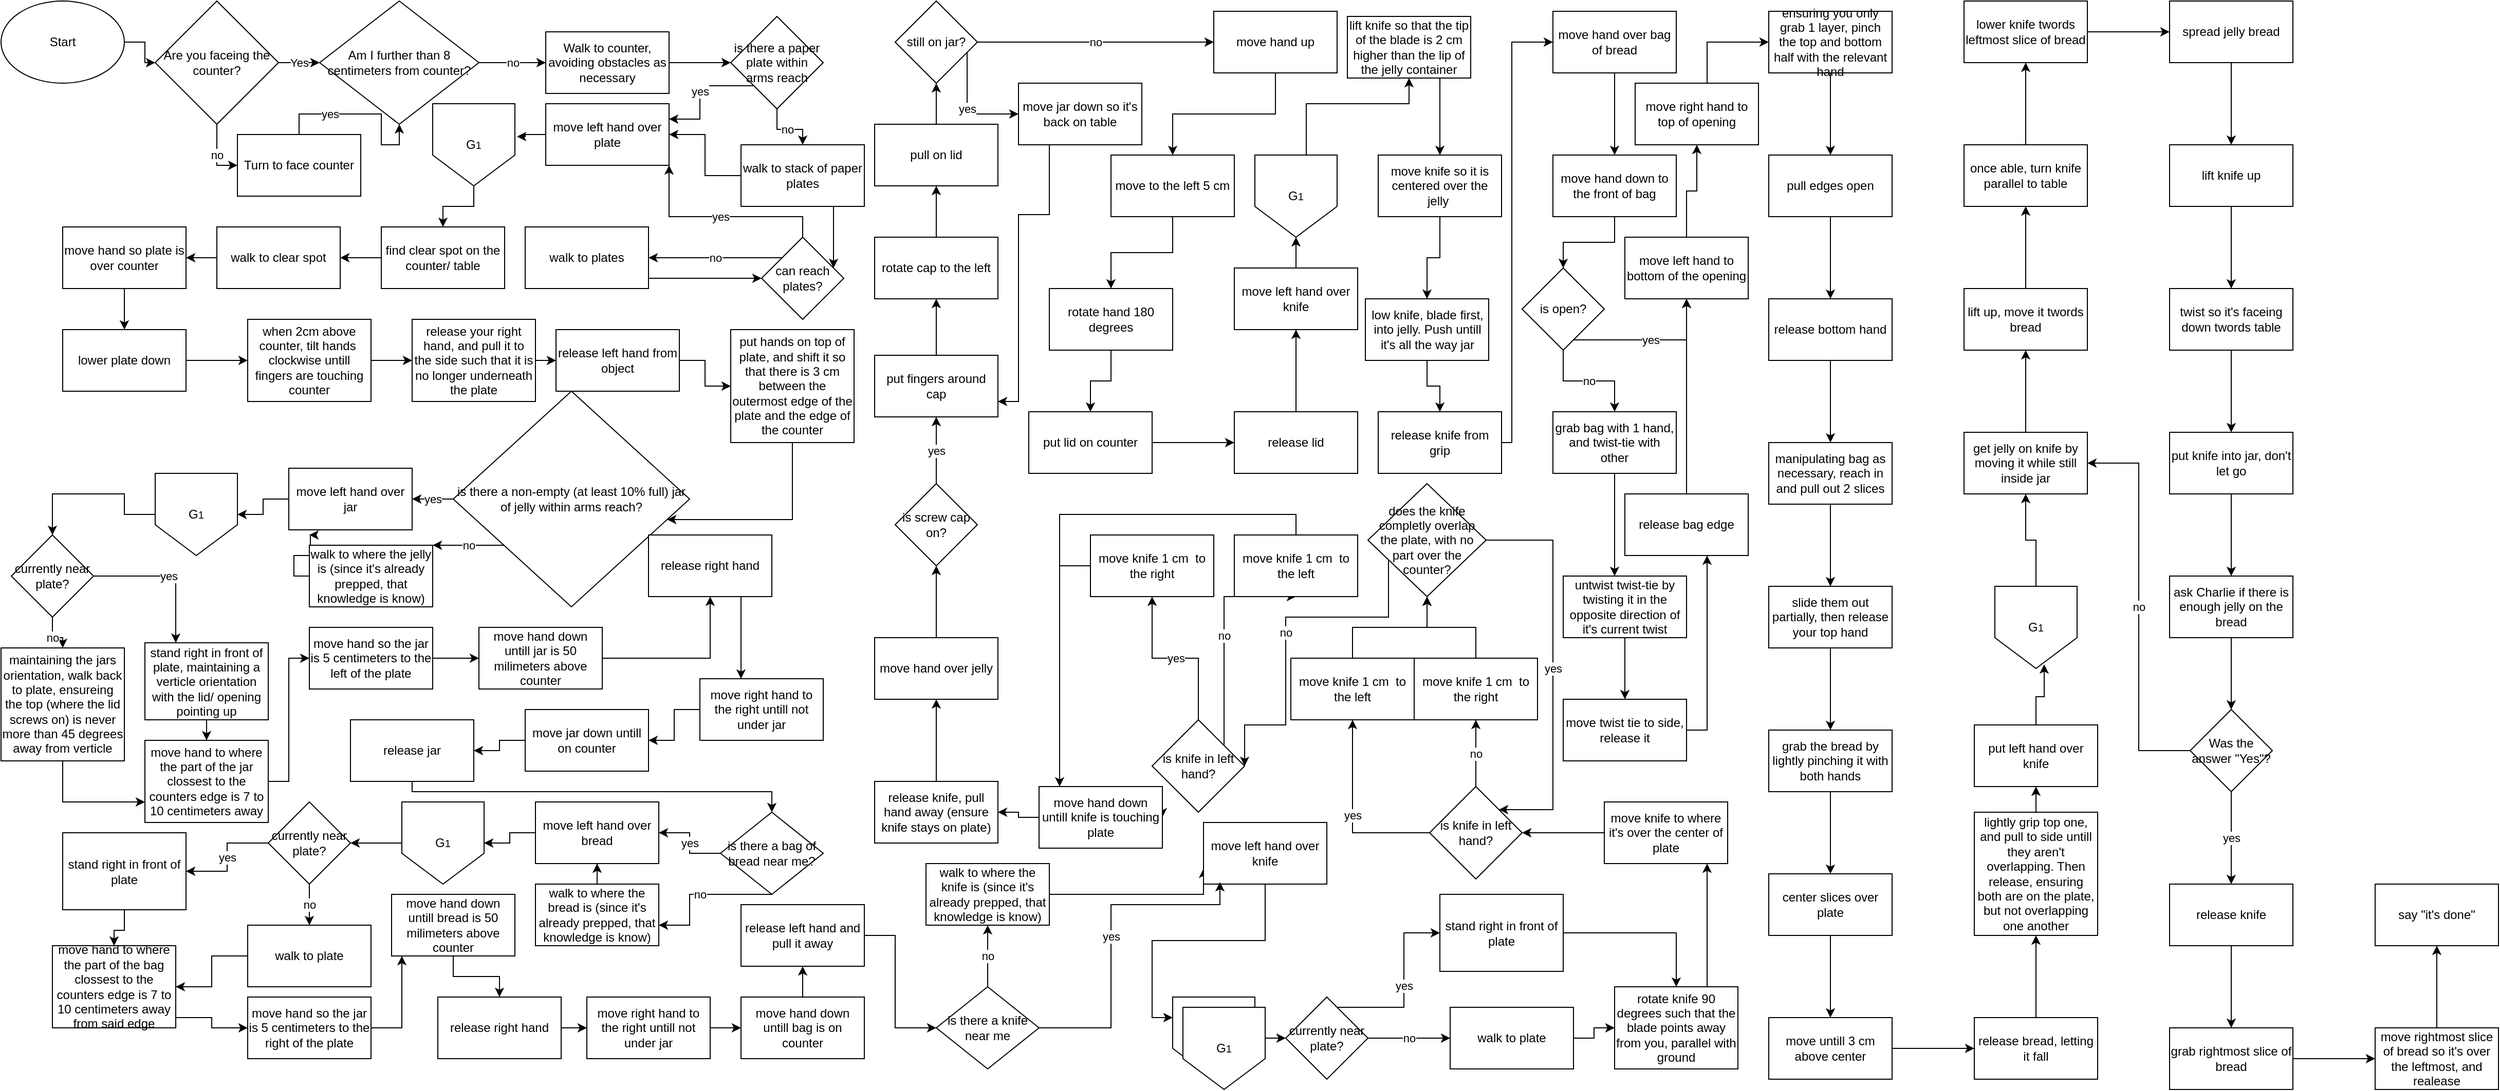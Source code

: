 <mxfile version="24.2.5" type="device" pages="2">
  <diagram name="Main Chart" id="l8DM6Htynkrn5BRHhQmk">
    <mxGraphModel dx="1084" dy="814" grid="1" gridSize="10" guides="1" tooltips="1" connect="1" arrows="1" fold="1" page="1" pageScale="1" pageWidth="850" pageHeight="1100" math="0" shadow="0">
      <root>
        <mxCell id="0" />
        <mxCell id="1" parent="0" />
        <mxCell id="mz1Dz_xcRDcmiX9rNROG-15" value="" style="edgeStyle=orthogonalEdgeStyle;rounded=0;orthogonalLoop=1;jettySize=auto;html=1;" parent="1" source="oF0EgJrHqzaaoiZKQG-Q-1" target="mz1Dz_xcRDcmiX9rNROG-13" edge="1">
          <mxGeometry relative="1" as="geometry" />
        </mxCell>
        <mxCell id="oF0EgJrHqzaaoiZKQG-Q-1" value="Start" style="ellipse;whiteSpace=wrap;html=1;" parent="1" vertex="1">
          <mxGeometry width="120" height="80" as="geometry" />
        </mxCell>
        <mxCell id="oF0EgJrHqzaaoiZKQG-Q-48" value="" style="edgeStyle=orthogonalEdgeStyle;rounded=0;orthogonalLoop=1;jettySize=auto;html=1;" parent="1" edge="1">
          <mxGeometry relative="1" as="geometry">
            <mxPoint x="80" y="810" as="targetPoint" />
          </mxGeometry>
        </mxCell>
        <mxCell id="P9xloDru6htHzliWN8LX-43" style="edgeStyle=orthogonalEdgeStyle;rounded=0;orthogonalLoop=1;jettySize=auto;html=1;" parent="1" source="oF0EgJrHqzaaoiZKQG-Q-68" edge="1">
          <mxGeometry relative="1" as="geometry">
            <mxPoint x="300" y="520" as="targetPoint" />
            <Array as="points">
              <mxPoint x="285" y="560" />
              <mxPoint x="285" y="540" />
              <mxPoint x="301" y="540" />
            </Array>
          </mxGeometry>
        </mxCell>
        <mxCell id="oF0EgJrHqzaaoiZKQG-Q-68" value="walk to where the jelly is (since it&#39;s already prepped, that knowledge is know)" style="whiteSpace=wrap;html=1;" parent="1" vertex="1">
          <mxGeometry x="300" y="530" width="120" height="60" as="geometry" />
        </mxCell>
        <mxCell id="mz1Dz_xcRDcmiX9rNROG-23" value="no" style="edgeStyle=orthogonalEdgeStyle;rounded=0;orthogonalLoop=1;jettySize=auto;html=1;" parent="1" source="mz1Dz_xcRDcmiX9rNROG-6" target="mz1Dz_xcRDcmiX9rNROG-22" edge="1">
          <mxGeometry relative="1" as="geometry" />
        </mxCell>
        <mxCell id="mz1Dz_xcRDcmiX9rNROG-6" value="Am I further than 8 centimeters from counter?" style="rhombus;whiteSpace=wrap;html=1;" parent="1" vertex="1">
          <mxGeometry x="310" width="155" height="120" as="geometry" />
        </mxCell>
        <mxCell id="mz1Dz_xcRDcmiX9rNROG-16" value="Yes" style="edgeStyle=orthogonalEdgeStyle;rounded=0;orthogonalLoop=1;jettySize=auto;html=1;" parent="1" source="mz1Dz_xcRDcmiX9rNROG-13" target="mz1Dz_xcRDcmiX9rNROG-6" edge="1">
          <mxGeometry relative="1" as="geometry" />
        </mxCell>
        <mxCell id="AksjCZnmNeCZIjjRbnBu-7" value="no" style="edgeStyle=orthogonalEdgeStyle;rounded=0;orthogonalLoop=1;jettySize=auto;html=1;entryX=0;entryY=0.5;entryDx=0;entryDy=0;" parent="1" source="mz1Dz_xcRDcmiX9rNROG-13" target="mz1Dz_xcRDcmiX9rNROG-18" edge="1">
          <mxGeometry relative="1" as="geometry" />
        </mxCell>
        <mxCell id="mz1Dz_xcRDcmiX9rNROG-13" value="Are you faceing the counter?" style="rhombus;whiteSpace=wrap;html=1;" parent="1" vertex="1">
          <mxGeometry x="150" width="120" height="120" as="geometry" />
        </mxCell>
        <mxCell id="AksjCZnmNeCZIjjRbnBu-8" value="yes" style="edgeStyle=orthogonalEdgeStyle;rounded=0;orthogonalLoop=1;jettySize=auto;html=1;entryX=0.5;entryY=1;entryDx=0;entryDy=0;" parent="1" source="mz1Dz_xcRDcmiX9rNROG-18" target="mz1Dz_xcRDcmiX9rNROG-6" edge="1">
          <mxGeometry x="-0.403" relative="1" as="geometry">
            <mxPoint as="offset" />
          </mxGeometry>
        </mxCell>
        <mxCell id="mz1Dz_xcRDcmiX9rNROG-18" value="Turn to face counter" style="whiteSpace=wrap;html=1;" parent="1" vertex="1">
          <mxGeometry x="230" y="130" width="120" height="60" as="geometry" />
        </mxCell>
        <mxCell id="mz1Dz_xcRDcmiX9rNROG-25" value="" style="edgeStyle=orthogonalEdgeStyle;rounded=0;orthogonalLoop=1;jettySize=auto;html=1;" parent="1" source="mz1Dz_xcRDcmiX9rNROG-22" target="mz1Dz_xcRDcmiX9rNROG-24" edge="1">
          <mxGeometry relative="1" as="geometry" />
        </mxCell>
        <mxCell id="mz1Dz_xcRDcmiX9rNROG-22" value="Walk to counter, avoiding obstacles as necessary" style="whiteSpace=wrap;html=1;" parent="1" vertex="1">
          <mxGeometry x="530" y="30" width="120" height="60" as="geometry" />
        </mxCell>
        <mxCell id="mz1Dz_xcRDcmiX9rNROG-32" value="yes" style="edgeStyle=orthogonalEdgeStyle;rounded=0;orthogonalLoop=1;jettySize=auto;html=1;exitX=0;exitY=1;exitDx=0;exitDy=0;entryX=1;entryY=0.25;entryDx=0;entryDy=0;" parent="1" source="mz1Dz_xcRDcmiX9rNROG-24" target="mz1Dz_xcRDcmiX9rNROG-30" edge="1">
          <mxGeometry relative="1" as="geometry" />
        </mxCell>
        <mxCell id="AksjCZnmNeCZIjjRbnBu-3" value="no" style="edgeStyle=orthogonalEdgeStyle;rounded=0;orthogonalLoop=1;jettySize=auto;html=1;" parent="1" source="mz1Dz_xcRDcmiX9rNROG-24" target="AksjCZnmNeCZIjjRbnBu-2" edge="1">
          <mxGeometry relative="1" as="geometry" />
        </mxCell>
        <mxCell id="mz1Dz_xcRDcmiX9rNROG-24" value="is there a paper plate within arms reach" style="rhombus;whiteSpace=wrap;html=1;" parent="1" vertex="1">
          <mxGeometry x="710" y="15" width="90" height="90" as="geometry" />
        </mxCell>
        <mxCell id="mz1Dz_xcRDcmiX9rNROG-30" value="move left hand over plate" style="whiteSpace=wrap;html=1;" parent="1" vertex="1">
          <mxGeometry x="530" y="100" width="120" height="60" as="geometry" />
        </mxCell>
        <mxCell id="P9xloDru6htHzliWN8LX-30" value="no" style="edgeStyle=orthogonalEdgeStyle;rounded=0;orthogonalLoop=1;jettySize=auto;html=1;" parent="1" source="mz1Dz_xcRDcmiX9rNROG-56" target="mz1Dz_xcRDcmiX9rNROG-70" edge="1">
          <mxGeometry relative="1" as="geometry" />
        </mxCell>
        <mxCell id="P9xloDru6htHzliWN8LX-31" value="yes" style="edgeStyle=orthogonalEdgeStyle;rounded=0;orthogonalLoop=1;jettySize=auto;html=1;entryX=0.25;entryY=0;entryDx=0;entryDy=0;" parent="1" source="mz1Dz_xcRDcmiX9rNROG-56" target="mz1Dz_xcRDcmiX9rNROG-76" edge="1">
          <mxGeometry relative="1" as="geometry" />
        </mxCell>
        <mxCell id="mz1Dz_xcRDcmiX9rNROG-56" value="currently near plate?" style="rhombus;whiteSpace=wrap;html=1;" parent="1" vertex="1">
          <mxGeometry x="10" y="520" width="80" height="80" as="geometry" />
        </mxCell>
        <mxCell id="P9xloDru6htHzliWN8LX-53" style="edgeStyle=orthogonalEdgeStyle;rounded=0;orthogonalLoop=1;jettySize=auto;html=1;" parent="1" source="mz1Dz_xcRDcmiX9rNROG-70" target="mz1Dz_xcRDcmiX9rNROG-93" edge="1">
          <mxGeometry relative="1" as="geometry">
            <Array as="points">
              <mxPoint x="60" y="780" />
            </Array>
          </mxGeometry>
        </mxCell>
        <mxCell id="mz1Dz_xcRDcmiX9rNROG-70" value="maintaining the jars orientation, walk back to plate, ensureing the top (where the lid screws on) is never more than 45 degrees away from verticle" style="whiteSpace=wrap;html=1;" parent="1" vertex="1">
          <mxGeometry y="630" width="120" height="110" as="geometry" />
        </mxCell>
        <mxCell id="P9xloDru6htHzliWN8LX-32" value="" style="edgeStyle=orthogonalEdgeStyle;rounded=0;orthogonalLoop=1;jettySize=auto;html=1;" parent="1" source="mz1Dz_xcRDcmiX9rNROG-76" target="mz1Dz_xcRDcmiX9rNROG-93" edge="1">
          <mxGeometry relative="1" as="geometry" />
        </mxCell>
        <mxCell id="mz1Dz_xcRDcmiX9rNROG-76" value="stand right in front of plate, maintaining a verticle orientation with the lid/ opening pointing up" style="whiteSpace=wrap;html=1;" parent="1" vertex="1">
          <mxGeometry x="140" y="625" width="120" height="75" as="geometry" />
        </mxCell>
        <mxCell id="P9xloDru6htHzliWN8LX-35" value="" style="edgeStyle=orthogonalEdgeStyle;rounded=0;orthogonalLoop=1;jettySize=auto;html=1;" parent="1" source="mz1Dz_xcRDcmiX9rNROG-80" target="mz1Dz_xcRDcmiX9rNROG-82" edge="1">
          <mxGeometry relative="1" as="geometry" />
        </mxCell>
        <mxCell id="mz1Dz_xcRDcmiX9rNROG-80" value="move hand so the jar is 5 centimeters to the left of the plate" style="whiteSpace=wrap;html=1;" parent="1" vertex="1">
          <mxGeometry x="300" y="610" width="120" height="60" as="geometry" />
        </mxCell>
        <mxCell id="P9xloDru6htHzliWN8LX-34" value="" style="edgeStyle=orthogonalEdgeStyle;rounded=0;orthogonalLoop=1;jettySize=auto;html=1;" parent="1" source="mz1Dz_xcRDcmiX9rNROG-82" target="P9xloDru6htHzliWN8LX-33" edge="1">
          <mxGeometry relative="1" as="geometry" />
        </mxCell>
        <mxCell id="mz1Dz_xcRDcmiX9rNROG-82" value="move hand down untill jar is 50 milimeters above counter" style="whiteSpace=wrap;html=1;" parent="1" vertex="1">
          <mxGeometry x="465" y="610" width="120" height="60" as="geometry" />
        </mxCell>
        <mxCell id="mz1Dz_xcRDcmiX9rNROG-95" style="edgeStyle=orthogonalEdgeStyle;rounded=0;orthogonalLoop=1;jettySize=auto;html=1;" parent="1" source="mz1Dz_xcRDcmiX9rNROG-93" target="mz1Dz_xcRDcmiX9rNROG-80" edge="1">
          <mxGeometry relative="1" as="geometry">
            <Array as="points">
              <mxPoint x="280" y="760" />
              <mxPoint x="280" y="640" />
            </Array>
          </mxGeometry>
        </mxCell>
        <mxCell id="mz1Dz_xcRDcmiX9rNROG-93" value="move hand to where the part of the jar clossest to the counters edge is 7 to 10 centimeters away" style="whiteSpace=wrap;html=1;" parent="1" vertex="1">
          <mxGeometry x="140" y="720" width="120" height="80" as="geometry" />
        </mxCell>
        <mxCell id="P9xloDru6htHzliWN8LX-71" style="edgeStyle=orthogonalEdgeStyle;rounded=0;orthogonalLoop=1;jettySize=auto;html=1;" parent="1" source="mz1Dz_xcRDcmiX9rNROG-96" target="P9xloDru6htHzliWN8LX-44" edge="1">
          <mxGeometry relative="1" as="geometry">
            <Array as="points">
              <mxPoint x="400" y="770" />
              <mxPoint x="750" y="770" />
            </Array>
          </mxGeometry>
        </mxCell>
        <mxCell id="mz1Dz_xcRDcmiX9rNROG-96" value="release jar" style="whiteSpace=wrap;html=1;" parent="1" vertex="1">
          <mxGeometry x="340" y="700" width="120" height="60" as="geometry" />
        </mxCell>
        <mxCell id="AksjCZnmNeCZIjjRbnBu-4" style="edgeStyle=orthogonalEdgeStyle;rounded=0;orthogonalLoop=1;jettySize=auto;html=1;" parent="1" source="AksjCZnmNeCZIjjRbnBu-2" target="mz1Dz_xcRDcmiX9rNROG-30" edge="1">
          <mxGeometry relative="1" as="geometry" />
        </mxCell>
        <mxCell id="AksjCZnmNeCZIjjRbnBu-12" value="" style="edgeStyle=orthogonalEdgeStyle;rounded=0;orthogonalLoop=1;jettySize=auto;html=1;" parent="1" source="AksjCZnmNeCZIjjRbnBu-2" target="AksjCZnmNeCZIjjRbnBu-11" edge="1">
          <mxGeometry relative="1" as="geometry">
            <Array as="points">
              <mxPoint x="810" y="210" />
              <mxPoint x="810" y="210" />
            </Array>
          </mxGeometry>
        </mxCell>
        <mxCell id="AksjCZnmNeCZIjjRbnBu-2" value="walk to stack of paper plates" style="whiteSpace=wrap;html=1;" parent="1" vertex="1">
          <mxGeometry x="720" y="140" width="120" height="60" as="geometry" />
        </mxCell>
        <mxCell id="P9xloDru6htHzliWN8LX-6" value="" style="edgeStyle=orthogonalEdgeStyle;rounded=0;orthogonalLoop=1;jettySize=auto;html=1;" parent="1" source="AksjCZnmNeCZIjjRbnBu-9" target="P9xloDru6htHzliWN8LX-5" edge="1">
          <mxGeometry relative="1" as="geometry" />
        </mxCell>
        <UserObject label="G&lt;span style=&quot;font-size: 10px;&quot;&gt;1&lt;/span&gt;" id="AksjCZnmNeCZIjjRbnBu-9">
          <mxCell style="shape=offPageConnector;whiteSpace=wrap;html=1;" parent="1" vertex="1">
            <mxGeometry x="420" y="100" width="80" height="80" as="geometry" />
          </mxCell>
        </UserObject>
        <mxCell id="AksjCZnmNeCZIjjRbnBu-13" value="yes" style="edgeStyle=orthogonalEdgeStyle;rounded=0;orthogonalLoop=1;jettySize=auto;html=1;" parent="1" source="AksjCZnmNeCZIjjRbnBu-11" target="mz1Dz_xcRDcmiX9rNROG-30" edge="1">
          <mxGeometry relative="1" as="geometry">
            <Array as="points">
              <mxPoint x="780" y="210" />
              <mxPoint x="650" y="210" />
            </Array>
          </mxGeometry>
        </mxCell>
        <mxCell id="AksjCZnmNeCZIjjRbnBu-16" value="no" style="edgeStyle=orthogonalEdgeStyle;rounded=0;orthogonalLoop=1;jettySize=auto;html=1;entryX=1;entryY=0.5;entryDx=0;entryDy=0;" parent="1" source="AksjCZnmNeCZIjjRbnBu-11" target="AksjCZnmNeCZIjjRbnBu-15" edge="1">
          <mxGeometry relative="1" as="geometry">
            <Array as="points">
              <mxPoint x="630" y="250" />
            </Array>
          </mxGeometry>
        </mxCell>
        <mxCell id="AksjCZnmNeCZIjjRbnBu-11" value="can reach plates?" style="rhombus;whiteSpace=wrap;html=1;" parent="1" vertex="1">
          <mxGeometry x="740" y="230" width="80" height="80" as="geometry" />
        </mxCell>
        <mxCell id="AksjCZnmNeCZIjjRbnBu-24" style="edgeStyle=orthogonalEdgeStyle;rounded=0;orthogonalLoop=1;jettySize=auto;html=1;exitX=1;exitY=0.75;exitDx=0;exitDy=0;entryX=0;entryY=0.5;entryDx=0;entryDy=0;" parent="1" source="AksjCZnmNeCZIjjRbnBu-15" target="AksjCZnmNeCZIjjRbnBu-11" edge="1">
          <mxGeometry relative="1" as="geometry">
            <Array as="points">
              <mxPoint x="620" y="270" />
            </Array>
          </mxGeometry>
        </mxCell>
        <mxCell id="AksjCZnmNeCZIjjRbnBu-15" value="walk to plates" style="rounded=0;whiteSpace=wrap;html=1;" parent="1" vertex="1">
          <mxGeometry x="510" y="220" width="120" height="60" as="geometry" />
        </mxCell>
        <mxCell id="AksjCZnmNeCZIjjRbnBu-25" style="edgeStyle=orthogonalEdgeStyle;rounded=0;orthogonalLoop=1;jettySize=auto;html=1;entryX=1.025;entryY=0.4;entryDx=0;entryDy=0;entryPerimeter=0;" parent="1" source="mz1Dz_xcRDcmiX9rNROG-30" target="AksjCZnmNeCZIjjRbnBu-9" edge="1">
          <mxGeometry relative="1" as="geometry" />
        </mxCell>
        <mxCell id="P9xloDru6htHzliWN8LX-8" value="" style="edgeStyle=orthogonalEdgeStyle;rounded=0;orthogonalLoop=1;jettySize=auto;html=1;" parent="1" source="P9xloDru6htHzliWN8LX-5" target="P9xloDru6htHzliWN8LX-7" edge="1">
          <mxGeometry relative="1" as="geometry" />
        </mxCell>
        <mxCell id="P9xloDru6htHzliWN8LX-5" value="find clear spot on the counter/ table" style="whiteSpace=wrap;html=1;" parent="1" vertex="1">
          <mxGeometry x="370" y="220" width="120" height="60" as="geometry" />
        </mxCell>
        <mxCell id="P9xloDru6htHzliWN8LX-10" value="" style="edgeStyle=orthogonalEdgeStyle;rounded=0;orthogonalLoop=1;jettySize=auto;html=1;" parent="1" source="P9xloDru6htHzliWN8LX-7" target="P9xloDru6htHzliWN8LX-9" edge="1">
          <mxGeometry relative="1" as="geometry" />
        </mxCell>
        <mxCell id="P9xloDru6htHzliWN8LX-7" value="walk to clear spot" style="whiteSpace=wrap;html=1;" parent="1" vertex="1">
          <mxGeometry x="210" y="220" width="120" height="60" as="geometry" />
        </mxCell>
        <mxCell id="P9xloDru6htHzliWN8LX-12" value="" style="edgeStyle=orthogonalEdgeStyle;rounded=0;orthogonalLoop=1;jettySize=auto;html=1;" parent="1" source="P9xloDru6htHzliWN8LX-9" target="P9xloDru6htHzliWN8LX-11" edge="1">
          <mxGeometry relative="1" as="geometry" />
        </mxCell>
        <mxCell id="P9xloDru6htHzliWN8LX-9" value="move hand so plate is over counter" style="whiteSpace=wrap;html=1;" parent="1" vertex="1">
          <mxGeometry x="60" y="220" width="120" height="60" as="geometry" />
        </mxCell>
        <mxCell id="P9xloDru6htHzliWN8LX-14" value="" style="edgeStyle=orthogonalEdgeStyle;rounded=0;orthogonalLoop=1;jettySize=auto;html=1;" parent="1" source="P9xloDru6htHzliWN8LX-11" target="P9xloDru6htHzliWN8LX-13" edge="1">
          <mxGeometry relative="1" as="geometry" />
        </mxCell>
        <mxCell id="P9xloDru6htHzliWN8LX-11" value="lower plate down" style="whiteSpace=wrap;html=1;" parent="1" vertex="1">
          <mxGeometry x="60" y="320" width="120" height="60" as="geometry" />
        </mxCell>
        <mxCell id="P9xloDru6htHzliWN8LX-16" value="" style="edgeStyle=orthogonalEdgeStyle;rounded=0;orthogonalLoop=1;jettySize=auto;html=1;" parent="1" source="P9xloDru6htHzliWN8LX-13" target="P9xloDru6htHzliWN8LX-15" edge="1">
          <mxGeometry relative="1" as="geometry" />
        </mxCell>
        <mxCell id="P9xloDru6htHzliWN8LX-13" value="when 2cm above counter, tilt hands&amp;nbsp; clockwise untill fingers are touching counter" style="whiteSpace=wrap;html=1;" parent="1" vertex="1">
          <mxGeometry x="240" y="310" width="120" height="80" as="geometry" />
        </mxCell>
        <mxCell id="P9xloDru6htHzliWN8LX-20" value="" style="edgeStyle=orthogonalEdgeStyle;rounded=0;orthogonalLoop=1;jettySize=auto;html=1;" parent="1" source="P9xloDru6htHzliWN8LX-15" target="P9xloDru6htHzliWN8LX-19" edge="1">
          <mxGeometry relative="1" as="geometry" />
        </mxCell>
        <mxCell id="P9xloDru6htHzliWN8LX-15" value="release your right hand, and pull it to the side such that it is no longer underneath the plate" style="whiteSpace=wrap;html=1;" parent="1" vertex="1">
          <mxGeometry x="400" y="310" width="120" height="80" as="geometry" />
        </mxCell>
        <mxCell id="P9xloDru6htHzliWN8LX-23" style="edgeStyle=orthogonalEdgeStyle;rounded=0;orthogonalLoop=1;jettySize=auto;html=1;" parent="1" source="P9xloDru6htHzliWN8LX-17" target="P9xloDru6htHzliWN8LX-22" edge="1">
          <mxGeometry relative="1" as="geometry">
            <Array as="points">
              <mxPoint x="770" y="505" />
            </Array>
          </mxGeometry>
        </mxCell>
        <mxCell id="P9xloDru6htHzliWN8LX-17" value="put hands on top of plate, and shift it so that there is 3 cm between the outermost edge of the plate and the edge of the counter" style="whiteSpace=wrap;html=1;" parent="1" vertex="1">
          <mxGeometry x="710" y="320" width="120" height="110" as="geometry" />
        </mxCell>
        <mxCell id="P9xloDru6htHzliWN8LX-21" style="edgeStyle=orthogonalEdgeStyle;rounded=0;orthogonalLoop=1;jettySize=auto;html=1;" parent="1" source="P9xloDru6htHzliWN8LX-19" target="P9xloDru6htHzliWN8LX-17" edge="1">
          <mxGeometry relative="1" as="geometry" />
        </mxCell>
        <mxCell id="P9xloDru6htHzliWN8LX-19" value="release left hand from object" style="whiteSpace=wrap;html=1;" parent="1" vertex="1">
          <mxGeometry x="540" y="320" width="120" height="60" as="geometry" />
        </mxCell>
        <mxCell id="P9xloDru6htHzliWN8LX-24" value="no" style="edgeStyle=orthogonalEdgeStyle;rounded=0;orthogonalLoop=1;jettySize=auto;html=1;" parent="1" source="P9xloDru6htHzliWN8LX-22" target="oF0EgJrHqzaaoiZKQG-Q-68" edge="1">
          <mxGeometry relative="1" as="geometry">
            <Array as="points">
              <mxPoint x="490" y="530" />
              <mxPoint x="490" y="530" />
            </Array>
          </mxGeometry>
        </mxCell>
        <mxCell id="P9xloDru6htHzliWN8LX-22" value="is there a non-empty (at least 10% full) jar of jelly within arms reach?" style="rhombus;whiteSpace=wrap;html=1;" parent="1" vertex="1">
          <mxGeometry x="440" y="380" width="230" height="210" as="geometry" />
        </mxCell>
        <mxCell id="P9xloDru6htHzliWN8LX-29" style="edgeStyle=orthogonalEdgeStyle;rounded=0;orthogonalLoop=1;jettySize=auto;html=1;" parent="1" source="P9xloDru6htHzliWN8LX-26" target="mz1Dz_xcRDcmiX9rNROG-56" edge="1">
          <mxGeometry relative="1" as="geometry">
            <Array as="points">
              <mxPoint x="120" y="500" />
              <mxPoint x="120" y="480" />
              <mxPoint x="50" y="480" />
            </Array>
          </mxGeometry>
        </mxCell>
        <UserObject label="G&lt;span style=&quot;font-size: 10px;&quot;&gt;1&lt;/span&gt;" id="P9xloDru6htHzliWN8LX-26">
          <mxCell style="shape=offPageConnector;whiteSpace=wrap;html=1;" parent="1" vertex="1">
            <mxGeometry x="150" y="460" width="80" height="80" as="geometry" />
          </mxCell>
        </UserObject>
        <mxCell id="P9xloDru6htHzliWN8LX-37" value="" style="edgeStyle=orthogonalEdgeStyle;rounded=0;orthogonalLoop=1;jettySize=auto;html=1;" parent="1" source="P9xloDru6htHzliWN8LX-33" target="P9xloDru6htHzliWN8LX-36" edge="1">
          <mxGeometry relative="1" as="geometry">
            <Array as="points">
              <mxPoint x="720" y="630" />
              <mxPoint x="720" y="630" />
            </Array>
          </mxGeometry>
        </mxCell>
        <mxCell id="P9xloDru6htHzliWN8LX-33" value="release right hand" style="whiteSpace=wrap;html=1;" parent="1" vertex="1">
          <mxGeometry x="630" y="520" width="120" height="60" as="geometry" />
        </mxCell>
        <mxCell id="P9xloDru6htHzliWN8LX-69" style="edgeStyle=orthogonalEdgeStyle;rounded=0;orthogonalLoop=1;jettySize=auto;html=1;entryX=1;entryY=0.5;entryDx=0;entryDy=0;" parent="1" source="P9xloDru6htHzliWN8LX-36" target="P9xloDru6htHzliWN8LX-38" edge="1">
          <mxGeometry relative="1" as="geometry" />
        </mxCell>
        <mxCell id="P9xloDru6htHzliWN8LX-36" value="move right hand to the right untill not under jar" style="whiteSpace=wrap;html=1;" parent="1" vertex="1">
          <mxGeometry x="680" y="660" width="120" height="60" as="geometry" />
        </mxCell>
        <mxCell id="P9xloDru6htHzliWN8LX-76" value="" style="edgeStyle=orthogonalEdgeStyle;rounded=0;orthogonalLoop=1;jettySize=auto;html=1;" parent="1" source="P9xloDru6htHzliWN8LX-38" target="mz1Dz_xcRDcmiX9rNROG-96" edge="1">
          <mxGeometry relative="1" as="geometry" />
        </mxCell>
        <mxCell id="P9xloDru6htHzliWN8LX-38" value="move jar down untill on counter" style="whiteSpace=wrap;html=1;" parent="1" vertex="1">
          <mxGeometry x="510" y="690" width="120" height="60" as="geometry" />
        </mxCell>
        <mxCell id="P9xloDru6htHzliWN8LX-41" value="yes" style="edgeStyle=orthogonalEdgeStyle;rounded=0;orthogonalLoop=1;jettySize=auto;html=1;" parent="1" source="P9xloDru6htHzliWN8LX-22" target="P9xloDru6htHzliWN8LX-40" edge="1">
          <mxGeometry relative="1" as="geometry">
            <mxPoint x="220" y="485" as="targetPoint" />
            <mxPoint x="460" y="485" as="sourcePoint" />
          </mxGeometry>
        </mxCell>
        <mxCell id="P9xloDru6htHzliWN8LX-42" value="" style="edgeStyle=orthogonalEdgeStyle;rounded=0;orthogonalLoop=1;jettySize=auto;html=1;" parent="1" source="P9xloDru6htHzliWN8LX-40" target="P9xloDru6htHzliWN8LX-26" edge="1">
          <mxGeometry relative="1" as="geometry" />
        </mxCell>
        <mxCell id="P9xloDru6htHzliWN8LX-40" value="move left hand over jar" style="whiteSpace=wrap;html=1;" parent="1" vertex="1">
          <mxGeometry x="280" y="455" width="120" height="60" as="geometry" />
        </mxCell>
        <mxCell id="P9xloDru6htHzliWN8LX-48" value="yes" style="edgeStyle=orthogonalEdgeStyle;rounded=0;orthogonalLoop=1;jettySize=auto;html=1;entryX=1;entryY=0.5;entryDx=0;entryDy=0;" parent="1" source="P9xloDru6htHzliWN8LX-44" target="P9xloDru6htHzliWN8LX-47" edge="1">
          <mxGeometry relative="1" as="geometry" />
        </mxCell>
        <mxCell id="P9xloDru6htHzliWN8LX-49" value="no" style="edgeStyle=orthogonalEdgeStyle;rounded=0;orthogonalLoop=1;jettySize=auto;html=1;" parent="1" source="P9xloDru6htHzliWN8LX-44" target="P9xloDru6htHzliWN8LX-46" edge="1">
          <mxGeometry relative="1" as="geometry">
            <Array as="points">
              <mxPoint x="670" y="870" />
              <mxPoint x="670" y="900" />
            </Array>
          </mxGeometry>
        </mxCell>
        <mxCell id="P9xloDru6htHzliWN8LX-44" value="is there a bag of bread near me?" style="rhombus;whiteSpace=wrap;html=1;" parent="1" vertex="1">
          <mxGeometry x="700" y="790" width="100" height="80" as="geometry" />
        </mxCell>
        <mxCell id="P9xloDru6htHzliWN8LX-50" value="" style="edgeStyle=orthogonalEdgeStyle;rounded=0;orthogonalLoop=1;jettySize=auto;html=1;" parent="1" source="P9xloDru6htHzliWN8LX-46" target="P9xloDru6htHzliWN8LX-47" edge="1">
          <mxGeometry relative="1" as="geometry" />
        </mxCell>
        <mxCell id="P9xloDru6htHzliWN8LX-46" value="walk to where the bread is (since it&#39;s already prepped, that knowledge is know)" style="whiteSpace=wrap;html=1;" parent="1" vertex="1">
          <mxGeometry x="520" y="860" width="120" height="60" as="geometry" />
        </mxCell>
        <mxCell id="P9xloDru6htHzliWN8LX-52" value="" style="edgeStyle=orthogonalEdgeStyle;rounded=0;orthogonalLoop=1;jettySize=auto;html=1;" parent="1" source="P9xloDru6htHzliWN8LX-47" target="P9xloDru6htHzliWN8LX-51" edge="1">
          <mxGeometry relative="1" as="geometry" />
        </mxCell>
        <mxCell id="P9xloDru6htHzliWN8LX-47" value="move left hand over bread" style="whiteSpace=wrap;html=1;" parent="1" vertex="1">
          <mxGeometry x="520" y="780" width="120" height="60" as="geometry" />
        </mxCell>
        <mxCell id="P9xloDru6htHzliWN8LX-55" value="" style="edgeStyle=orthogonalEdgeStyle;rounded=0;orthogonalLoop=1;jettySize=auto;html=1;" parent="1" source="P9xloDru6htHzliWN8LX-51" target="P9xloDru6htHzliWN8LX-54" edge="1">
          <mxGeometry relative="1" as="geometry" />
        </mxCell>
        <UserObject label="G&lt;span style=&quot;font-size: 10px;&quot;&gt;1&lt;/span&gt;" id="P9xloDru6htHzliWN8LX-51">
          <mxCell style="shape=offPageConnector;whiteSpace=wrap;html=1;" parent="1" vertex="1">
            <mxGeometry x="390" y="780" width="80" height="80" as="geometry" />
          </mxCell>
        </UserObject>
        <mxCell id="P9xloDru6htHzliWN8LX-58" value="no" style="edgeStyle=orthogonalEdgeStyle;rounded=0;orthogonalLoop=1;jettySize=auto;html=1;" parent="1" source="P9xloDru6htHzliWN8LX-54" target="P9xloDru6htHzliWN8LX-57" edge="1">
          <mxGeometry relative="1" as="geometry" />
        </mxCell>
        <mxCell id="P9xloDru6htHzliWN8LX-61" value="yes" style="edgeStyle=orthogonalEdgeStyle;rounded=0;orthogonalLoop=1;jettySize=auto;html=1;" parent="1" source="P9xloDru6htHzliWN8LX-54" target="P9xloDru6htHzliWN8LX-59" edge="1">
          <mxGeometry relative="1" as="geometry" />
        </mxCell>
        <mxCell id="P9xloDru6htHzliWN8LX-54" value="currently near plate?" style="rhombus;whiteSpace=wrap;html=1;" parent="1" vertex="1">
          <mxGeometry x="260" y="780" width="80" height="80" as="geometry" />
        </mxCell>
        <mxCell id="P9xloDru6htHzliWN8LX-63" value="" style="edgeStyle=orthogonalEdgeStyle;rounded=0;orthogonalLoop=1;jettySize=auto;html=1;" parent="1" source="P9xloDru6htHzliWN8LX-57" target="P9xloDru6htHzliWN8LX-62" edge="1">
          <mxGeometry relative="1" as="geometry" />
        </mxCell>
        <mxCell id="P9xloDru6htHzliWN8LX-57" value="walk to plate" style="whiteSpace=wrap;html=1;" parent="1" vertex="1">
          <mxGeometry x="240" y="900" width="120" height="60" as="geometry" />
        </mxCell>
        <mxCell id="P9xloDru6htHzliWN8LX-64" value="" style="edgeStyle=orthogonalEdgeStyle;rounded=0;orthogonalLoop=1;jettySize=auto;html=1;" parent="1" source="P9xloDru6htHzliWN8LX-59" target="P9xloDru6htHzliWN8LX-62" edge="1">
          <mxGeometry relative="1" as="geometry" />
        </mxCell>
        <mxCell id="P9xloDru6htHzliWN8LX-59" value="stand right in front of plate" style="whiteSpace=wrap;html=1;" parent="1" vertex="1">
          <mxGeometry x="60" y="810" width="120" height="75" as="geometry" />
        </mxCell>
        <mxCell id="P9xloDru6htHzliWN8LX-66" style="edgeStyle=orthogonalEdgeStyle;rounded=0;orthogonalLoop=1;jettySize=auto;html=1;" parent="1" source="P9xloDru6htHzliWN8LX-62" target="P9xloDru6htHzliWN8LX-65" edge="1">
          <mxGeometry relative="1" as="geometry">
            <Array as="points">
              <mxPoint x="205" y="990" />
              <mxPoint x="205" y="1000" />
            </Array>
          </mxGeometry>
        </mxCell>
        <mxCell id="P9xloDru6htHzliWN8LX-62" value="move hand to where the part of the bag clossest to the counters edge is 7 to 10 centimeters away from said edge" style="whiteSpace=wrap;html=1;" parent="1" vertex="1">
          <mxGeometry x="50" y="920" width="120" height="80" as="geometry" />
        </mxCell>
        <mxCell id="P9xloDru6htHzliWN8LX-68" value="" style="edgeStyle=orthogonalEdgeStyle;rounded=0;orthogonalLoop=1;jettySize=auto;html=1;" parent="1" source="P9xloDru6htHzliWN8LX-65" target="P9xloDru6htHzliWN8LX-67" edge="1">
          <mxGeometry relative="1" as="geometry">
            <Array as="points">
              <mxPoint x="390" y="1000" />
            </Array>
          </mxGeometry>
        </mxCell>
        <mxCell id="P9xloDru6htHzliWN8LX-65" value="move hand so the jar is 5 centimeters to the right of the plate" style="whiteSpace=wrap;html=1;" parent="1" vertex="1">
          <mxGeometry x="240" y="970" width="120" height="60" as="geometry" />
        </mxCell>
        <mxCell id="P9xloDru6htHzliWN8LX-74" value="" style="edgeStyle=orthogonalEdgeStyle;rounded=0;orthogonalLoop=1;jettySize=auto;html=1;" parent="1" source="P9xloDru6htHzliWN8LX-67" target="P9xloDru6htHzliWN8LX-72" edge="1">
          <mxGeometry relative="1" as="geometry" />
        </mxCell>
        <mxCell id="P9xloDru6htHzliWN8LX-67" value="move hand down untill bread is 50 milimeters above counter" style="whiteSpace=wrap;html=1;" parent="1" vertex="1">
          <mxGeometry x="380" y="870" width="120" height="60" as="geometry" />
        </mxCell>
        <mxCell id="P9xloDru6htHzliWN8LX-75" value="" style="edgeStyle=orthogonalEdgeStyle;rounded=0;orthogonalLoop=1;jettySize=auto;html=1;" parent="1" source="P9xloDru6htHzliWN8LX-72" target="P9xloDru6htHzliWN8LX-73" edge="1">
          <mxGeometry relative="1" as="geometry" />
        </mxCell>
        <mxCell id="P9xloDru6htHzliWN8LX-72" value="release right hand" style="whiteSpace=wrap;html=1;" parent="1" vertex="1">
          <mxGeometry x="425" y="970" width="120" height="60" as="geometry" />
        </mxCell>
        <mxCell id="P9xloDru6htHzliWN8LX-78" value="" style="edgeStyle=orthogonalEdgeStyle;rounded=0;orthogonalLoop=1;jettySize=auto;html=1;" parent="1" source="P9xloDru6htHzliWN8LX-73" target="P9xloDru6htHzliWN8LX-77" edge="1">
          <mxGeometry relative="1" as="geometry" />
        </mxCell>
        <mxCell id="P9xloDru6htHzliWN8LX-73" value="move right hand to the right untill not under jar" style="whiteSpace=wrap;html=1;" parent="1" vertex="1">
          <mxGeometry x="570" y="970" width="120" height="60" as="geometry" />
        </mxCell>
        <mxCell id="P9xloDru6htHzliWN8LX-82" value="" style="edgeStyle=orthogonalEdgeStyle;rounded=0;orthogonalLoop=1;jettySize=auto;html=1;" parent="1" source="P9xloDru6htHzliWN8LX-77" target="P9xloDru6htHzliWN8LX-81" edge="1">
          <mxGeometry relative="1" as="geometry" />
        </mxCell>
        <mxCell id="P9xloDru6htHzliWN8LX-77" value="move hand down untill bag is on counter" style="whiteSpace=wrap;html=1;" parent="1" vertex="1">
          <mxGeometry x="720" y="970" width="120" height="60" as="geometry" />
        </mxCell>
        <mxCell id="P9xloDru6htHzliWN8LX-97" style="edgeStyle=orthogonalEdgeStyle;rounded=0;orthogonalLoop=1;jettySize=auto;html=1;" parent="1" source="P9xloDru6htHzliWN8LX-81" target="P9xloDru6htHzliWN8LX-83" edge="1">
          <mxGeometry relative="1" as="geometry">
            <Array as="points">
              <mxPoint x="870" y="910" />
              <mxPoint x="870" y="1000" />
            </Array>
          </mxGeometry>
        </mxCell>
        <mxCell id="P9xloDru6htHzliWN8LX-81" value="release left hand and pull it away" style="whiteSpace=wrap;html=1;" parent="1" vertex="1">
          <mxGeometry x="720" y="880" width="120" height="60" as="geometry" />
        </mxCell>
        <mxCell id="P9xloDru6htHzliWN8LX-98" value="no" style="edgeStyle=orthogonalEdgeStyle;rounded=0;orthogonalLoop=1;jettySize=auto;html=1;" parent="1" source="P9xloDru6htHzliWN8LX-83" target="P9xloDru6htHzliWN8LX-84" edge="1">
          <mxGeometry relative="1" as="geometry" />
        </mxCell>
        <mxCell id="P9xloDru6htHzliWN8LX-83" value="is there a knife near me" style="rhombus;whiteSpace=wrap;html=1;" parent="1" vertex="1">
          <mxGeometry x="910" y="960" width="100" height="80" as="geometry" />
        </mxCell>
        <mxCell id="P9xloDru6htHzliWN8LX-105" style="edgeStyle=orthogonalEdgeStyle;rounded=0;orthogonalLoop=1;jettySize=auto;html=1;entryX=0;entryY=0.75;entryDx=0;entryDy=0;" parent="1" source="P9xloDru6htHzliWN8LX-84" target="P9xloDru6htHzliWN8LX-85" edge="1">
          <mxGeometry relative="1" as="geometry">
            <Array as="points">
              <mxPoint x="1170" y="870" />
            </Array>
          </mxGeometry>
        </mxCell>
        <mxCell id="P9xloDru6htHzliWN8LX-84" value="walk to where the knife is (since it&#39;s already prepped, that knowledge is know)" style="whiteSpace=wrap;html=1;" parent="1" vertex="1">
          <mxGeometry x="900" y="840" width="120" height="60" as="geometry" />
        </mxCell>
        <mxCell id="P9xloDru6htHzliWN8LX-106" style="edgeStyle=orthogonalEdgeStyle;rounded=0;orthogonalLoop=1;jettySize=auto;html=1;entryX=0;entryY=0.25;entryDx=0;entryDy=0;" parent="1" source="P9xloDru6htHzliWN8LX-85" target="P9xloDru6htHzliWN8LX-86" edge="1">
          <mxGeometry relative="1" as="geometry" />
        </mxCell>
        <mxCell id="P9xloDru6htHzliWN8LX-85" value="move left hand over knife" style="whiteSpace=wrap;html=1;" parent="1" vertex="1">
          <mxGeometry x="1170" y="800" width="120" height="60" as="geometry" />
        </mxCell>
        <UserObject label="G&lt;span style=&quot;font-size: 10px;&quot;&gt;1&lt;/span&gt;" id="P9xloDru6htHzliWN8LX-86">
          <mxCell style="shape=offPageConnector;whiteSpace=wrap;html=1;" parent="1" vertex="1">
            <mxGeometry x="1140" y="970" width="80" height="80" as="geometry" />
          </mxCell>
        </UserObject>
        <mxCell id="P9xloDru6htHzliWN8LX-118" style="edgeStyle=orthogonalEdgeStyle;rounded=0;orthogonalLoop=1;jettySize=auto;html=1;" parent="1" source="P9xloDru6htHzliWN8LX-88" target="P9xloDru6htHzliWN8LX-114" edge="1">
          <mxGeometry relative="1" as="geometry" />
        </mxCell>
        <mxCell id="P9xloDru6htHzliWN8LX-88" value="walk to plate" style="whiteSpace=wrap;html=1;" parent="1" vertex="1">
          <mxGeometry x="1410" y="980" width="120" height="60" as="geometry" />
        </mxCell>
        <mxCell id="P9xloDru6htHzliWN8LX-115" value="" style="edgeStyle=orthogonalEdgeStyle;rounded=0;orthogonalLoop=1;jettySize=auto;html=1;" parent="1" source="P9xloDru6htHzliWN8LX-89" target="P9xloDru6htHzliWN8LX-114" edge="1">
          <mxGeometry relative="1" as="geometry" />
        </mxCell>
        <mxCell id="P9xloDru6htHzliWN8LX-89" value="stand right in front of plate" style="whiteSpace=wrap;html=1;" parent="1" vertex="1">
          <mxGeometry x="1400" y="870" width="120" height="75" as="geometry" />
        </mxCell>
        <mxCell id="P9xloDru6htHzliWN8LX-108" value="yes" style="edgeStyle=orthogonalEdgeStyle;rounded=0;orthogonalLoop=1;jettySize=auto;html=1;entryX=0.133;entryY=0.967;entryDx=0;entryDy=0;entryPerimeter=0;" parent="1" source="P9xloDru6htHzliWN8LX-83" target="P9xloDru6htHzliWN8LX-85" edge="1">
          <mxGeometry relative="1" as="geometry">
            <Array as="points">
              <mxPoint x="1080" y="1000" />
              <mxPoint x="1080" y="880" />
              <mxPoint x="1186" y="880" />
            </Array>
          </mxGeometry>
        </mxCell>
        <mxCell id="P9xloDru6htHzliWN8LX-110" value="" style="edgeStyle=orthogonalEdgeStyle;rounded=0;orthogonalLoop=1;jettySize=auto;html=1;" parent="1" source="P9xloDru6htHzliWN8LX-86" target="P9xloDru6htHzliWN8LX-87" edge="1">
          <mxGeometry relative="1" as="geometry">
            <mxPoint x="1220" y="1010" as="sourcePoint" />
            <mxPoint x="1330" y="1010" as="targetPoint" />
          </mxGeometry>
        </mxCell>
        <mxCell id="P9xloDru6htHzliWN8LX-112" value="no" style="edgeStyle=orthogonalEdgeStyle;rounded=0;orthogonalLoop=1;jettySize=auto;html=1;" parent="1" source="P9xloDru6htHzliWN8LX-87" target="P9xloDru6htHzliWN8LX-88" edge="1">
          <mxGeometry relative="1" as="geometry" />
        </mxCell>
        <mxCell id="P9xloDru6htHzliWN8LX-113" value="yes" style="edgeStyle=orthogonalEdgeStyle;rounded=0;orthogonalLoop=1;jettySize=auto;html=1;entryX=0;entryY=0.5;entryDx=0;entryDy=0;" parent="1" source="P9xloDru6htHzliWN8LX-87" target="P9xloDru6htHzliWN8LX-89" edge="1">
          <mxGeometry relative="1" as="geometry">
            <Array as="points">
              <mxPoint x="1365" y="980" />
              <mxPoint x="1365" y="908" />
            </Array>
          </mxGeometry>
        </mxCell>
        <mxCell id="P9xloDru6htHzliWN8LX-87" value="currently near plate?" style="rhombus;whiteSpace=wrap;html=1;" parent="1" vertex="1">
          <mxGeometry x="1250" y="970" width="80" height="80" as="geometry" />
        </mxCell>
        <mxCell id="P9xloDru6htHzliWN8LX-120" value="" style="edgeStyle=orthogonalEdgeStyle;rounded=0;orthogonalLoop=1;jettySize=auto;html=1;" parent="1" source="P9xloDru6htHzliWN8LX-114" target="P9xloDru6htHzliWN8LX-119" edge="1">
          <mxGeometry relative="1" as="geometry">
            <Array as="points">
              <mxPoint x="1660" y="930" />
              <mxPoint x="1660" y="930" />
            </Array>
          </mxGeometry>
        </mxCell>
        <mxCell id="P9xloDru6htHzliWN8LX-114" value="rotate knife 90 degrees such that the blade points away from you, parallel with ground" style="whiteSpace=wrap;html=1;" parent="1" vertex="1">
          <mxGeometry x="1570" y="960" width="120" height="80" as="geometry" />
        </mxCell>
        <mxCell id="P9xloDru6htHzliWN8LX-124" value="" style="edgeStyle=orthogonalEdgeStyle;rounded=0;orthogonalLoop=1;jettySize=auto;html=1;" parent="1" source="P9xloDru6htHzliWN8LX-119" target="P9xloDru6htHzliWN8LX-123" edge="1">
          <mxGeometry relative="1" as="geometry" />
        </mxCell>
        <mxCell id="P9xloDru6htHzliWN8LX-119" value="move knife to where it&#39;s over the center of plate" style="whiteSpace=wrap;html=1;" parent="1" vertex="1">
          <mxGeometry x="1560" y="780" width="120" height="60" as="geometry" />
        </mxCell>
        <mxCell id="P9xloDru6htHzliWN8LX-126" value="no" style="edgeStyle=orthogonalEdgeStyle;rounded=0;orthogonalLoop=1;jettySize=auto;html=1;" parent="1" source="P9xloDru6htHzliWN8LX-123" target="P9xloDru6htHzliWN8LX-125" edge="1">
          <mxGeometry relative="1" as="geometry" />
        </mxCell>
        <mxCell id="P9xloDru6htHzliWN8LX-130" value="yes" style="edgeStyle=orthogonalEdgeStyle;rounded=0;orthogonalLoop=1;jettySize=auto;html=1;" parent="1" source="P9xloDru6htHzliWN8LX-123" target="P9xloDru6htHzliWN8LX-129" edge="1">
          <mxGeometry relative="1" as="geometry" />
        </mxCell>
        <mxCell id="P9xloDru6htHzliWN8LX-123" value="is knife in left hand?" style="rhombus;whiteSpace=wrap;html=1;" parent="1" vertex="1">
          <mxGeometry x="1390" y="765" width="90" height="90" as="geometry" />
        </mxCell>
        <mxCell id="P9xloDru6htHzliWN8LX-132" value="" style="edgeStyle=orthogonalEdgeStyle;rounded=0;orthogonalLoop=1;jettySize=auto;html=1;" parent="1" source="P9xloDru6htHzliWN8LX-125" target="P9xloDru6htHzliWN8LX-131" edge="1">
          <mxGeometry relative="1" as="geometry" />
        </mxCell>
        <mxCell id="P9xloDru6htHzliWN8LX-125" value="move knife 1 cm&amp;nbsp; to the right" style="whiteSpace=wrap;html=1;" parent="1" vertex="1">
          <mxGeometry x="1375" y="640" width="120" height="60" as="geometry" />
        </mxCell>
        <mxCell id="P9xloDru6htHzliWN8LX-133" style="edgeStyle=orthogonalEdgeStyle;rounded=0;orthogonalLoop=1;jettySize=auto;html=1;" parent="1" source="P9xloDru6htHzliWN8LX-129" target="P9xloDru6htHzliWN8LX-131" edge="1">
          <mxGeometry relative="1" as="geometry" />
        </mxCell>
        <mxCell id="P9xloDru6htHzliWN8LX-129" value="move knife 1 cm&amp;nbsp; to the left" style="whiteSpace=wrap;html=1;" parent="1" vertex="1">
          <mxGeometry x="1255" y="640" width="120" height="60" as="geometry" />
        </mxCell>
        <mxCell id="P9xloDru6htHzliWN8LX-134" value="yes" style="edgeStyle=orthogonalEdgeStyle;rounded=0;orthogonalLoop=1;jettySize=auto;html=1;entryX=1;entryY=0;entryDx=0;entryDy=0;" parent="1" source="P9xloDru6htHzliWN8LX-131" target="P9xloDru6htHzliWN8LX-123" edge="1">
          <mxGeometry relative="1" as="geometry">
            <Array as="points">
              <mxPoint x="1510" y="525" />
              <mxPoint x="1510" y="788" />
            </Array>
          </mxGeometry>
        </mxCell>
        <mxCell id="P9xloDru6htHzliWN8LX-138" value="no" style="edgeStyle=orthogonalEdgeStyle;rounded=0;orthogonalLoop=1;jettySize=auto;html=1;entryX=1;entryY=0.5;entryDx=0;entryDy=0;" parent="1" source="P9xloDru6htHzliWN8LX-131" target="P9xloDru6htHzliWN8LX-135" edge="1">
          <mxGeometry relative="1" as="geometry">
            <Array as="points">
              <mxPoint x="1350" y="600" />
              <mxPoint x="1250" y="600" />
              <mxPoint x="1250" y="705" />
            </Array>
          </mxGeometry>
        </mxCell>
        <mxCell id="P9xloDru6htHzliWN8LX-131" value="does the knife completly overlap the plate, with no part over the counter?" style="rhombus;whiteSpace=wrap;html=1;" parent="1" vertex="1">
          <mxGeometry x="1330" y="470" width="115" height="110" as="geometry" />
        </mxCell>
        <mxCell id="P9xloDru6htHzliWN8LX-139" value="no" style="edgeStyle=orthogonalEdgeStyle;rounded=0;orthogonalLoop=1;jettySize=auto;html=1;entryX=0.5;entryY=1;entryDx=0;entryDy=0;" parent="1" source="P9xloDru6htHzliWN8LX-135" target="P9xloDru6htHzliWN8LX-136" edge="1">
          <mxGeometry relative="1" as="geometry">
            <Array as="points">
              <mxPoint x="1190" y="580" />
            </Array>
          </mxGeometry>
        </mxCell>
        <mxCell id="P9xloDru6htHzliWN8LX-141" value="yes" style="edgeStyle=orthogonalEdgeStyle;rounded=0;orthogonalLoop=1;jettySize=auto;html=1;" parent="1" source="P9xloDru6htHzliWN8LX-135" target="P9xloDru6htHzliWN8LX-137" edge="1">
          <mxGeometry relative="1" as="geometry" />
        </mxCell>
        <mxCell id="P9xloDru6htHzliWN8LX-135" value="is knife in left hand?" style="rhombus;whiteSpace=wrap;html=1;" parent="1" vertex="1">
          <mxGeometry x="1120" y="700" width="90" height="90" as="geometry" />
        </mxCell>
        <mxCell id="P9xloDru6htHzliWN8LX-145" style="edgeStyle=orthogonalEdgeStyle;rounded=0;orthogonalLoop=1;jettySize=auto;html=1;entryX=1;entryY=0.5;entryDx=0;entryDy=0;" parent="1" source="P9xloDru6htHzliWN8LX-136" target="P9xloDru6htHzliWN8LX-142" edge="1">
          <mxGeometry relative="1" as="geometry">
            <Array as="points">
              <mxPoint x="1260" y="500" />
              <mxPoint x="1030" y="500" />
              <mxPoint x="1030" y="790" />
            </Array>
          </mxGeometry>
        </mxCell>
        <mxCell id="P9xloDru6htHzliWN8LX-136" value="move knife 1 cm&amp;nbsp; to the left" style="whiteSpace=wrap;html=1;" parent="1" vertex="1">
          <mxGeometry x="1200" y="520" width="120" height="60" as="geometry" />
        </mxCell>
        <mxCell id="P9xloDru6htHzliWN8LX-143" value="" style="edgeStyle=orthogonalEdgeStyle;rounded=0;orthogonalLoop=1;jettySize=auto;html=1;" parent="1" source="P9xloDru6htHzliWN8LX-137" target="P9xloDru6htHzliWN8LX-142" edge="1">
          <mxGeometry relative="1" as="geometry">
            <Array as="points">
              <mxPoint x="1030" y="550" />
              <mxPoint x="1030" y="790" />
            </Array>
          </mxGeometry>
        </mxCell>
        <mxCell id="P9xloDru6htHzliWN8LX-137" value="move knife 1 cm&amp;nbsp; to the right" style="whiteSpace=wrap;html=1;" parent="1" vertex="1">
          <mxGeometry x="1060" y="520" width="120" height="60" as="geometry" />
        </mxCell>
        <mxCell id="P9xloDru6htHzliWN8LX-147" value="" style="edgeStyle=orthogonalEdgeStyle;rounded=0;orthogonalLoop=1;jettySize=auto;html=1;" parent="1" source="P9xloDru6htHzliWN8LX-142" target="P9xloDru6htHzliWN8LX-146" edge="1">
          <mxGeometry relative="1" as="geometry" />
        </mxCell>
        <mxCell id="P9xloDru6htHzliWN8LX-142" value="move hand down untill knife is touching plate" style="whiteSpace=wrap;html=1;" parent="1" vertex="1">
          <mxGeometry x="1010" y="765" width="120" height="60" as="geometry" />
        </mxCell>
        <mxCell id="P9xloDru6htHzliWN8LX-149" value="" style="edgeStyle=orthogonalEdgeStyle;rounded=0;orthogonalLoop=1;jettySize=auto;html=1;" parent="1" source="P9xloDru6htHzliWN8LX-146" target="P9xloDru6htHzliWN8LX-148" edge="1">
          <mxGeometry relative="1" as="geometry" />
        </mxCell>
        <mxCell id="P9xloDru6htHzliWN8LX-146" value="release knife, pull hand away (ensure knife stays on plate)" style="whiteSpace=wrap;html=1;" parent="1" vertex="1">
          <mxGeometry x="850" y="760" width="120" height="60" as="geometry" />
        </mxCell>
        <mxCell id="P9xloDru6htHzliWN8LX-151" value="" style="edgeStyle=orthogonalEdgeStyle;rounded=0;orthogonalLoop=1;jettySize=auto;html=1;" parent="1" source="P9xloDru6htHzliWN8LX-148" target="P9xloDru6htHzliWN8LX-150" edge="1">
          <mxGeometry relative="1" as="geometry" />
        </mxCell>
        <mxCell id="P9xloDru6htHzliWN8LX-148" value="move hand over jelly" style="whiteSpace=wrap;html=1;" parent="1" vertex="1">
          <mxGeometry x="850" y="620" width="120" height="60" as="geometry" />
        </mxCell>
        <mxCell id="P9xloDru6htHzliWN8LX-153" value="yes" style="edgeStyle=orthogonalEdgeStyle;rounded=0;orthogonalLoop=1;jettySize=auto;html=1;" parent="1" source="P9xloDru6htHzliWN8LX-150" target="P9xloDru6htHzliWN8LX-152" edge="1">
          <mxGeometry relative="1" as="geometry" />
        </mxCell>
        <mxCell id="P9xloDru6htHzliWN8LX-150" value="is screw cap on?" style="rhombus;whiteSpace=wrap;html=1;" parent="1" vertex="1">
          <mxGeometry x="870" y="470" width="80" height="80" as="geometry" />
        </mxCell>
        <mxCell id="P9xloDru6htHzliWN8LX-155" value="" style="edgeStyle=orthogonalEdgeStyle;rounded=0;orthogonalLoop=1;jettySize=auto;html=1;" parent="1" source="P9xloDru6htHzliWN8LX-152" target="P9xloDru6htHzliWN8LX-154" edge="1">
          <mxGeometry relative="1" as="geometry" />
        </mxCell>
        <mxCell id="P9xloDru6htHzliWN8LX-152" value="put fingers around cap" style="whiteSpace=wrap;html=1;" parent="1" vertex="1">
          <mxGeometry x="850" y="345" width="120" height="60" as="geometry" />
        </mxCell>
        <mxCell id="P9xloDru6htHzliWN8LX-159" value="" style="edgeStyle=orthogonalEdgeStyle;rounded=0;orthogonalLoop=1;jettySize=auto;html=1;" parent="1" source="P9xloDru6htHzliWN8LX-154" target="P9xloDru6htHzliWN8LX-158" edge="1">
          <mxGeometry relative="1" as="geometry" />
        </mxCell>
        <mxCell id="P9xloDru6htHzliWN8LX-154" value="rotate cap to the left" style="whiteSpace=wrap;html=1;" parent="1" vertex="1">
          <mxGeometry x="850" y="230" width="120" height="60" as="geometry" />
        </mxCell>
        <mxCell id="P9xloDru6htHzliWN8LX-163" value="" style="edgeStyle=orthogonalEdgeStyle;rounded=0;orthogonalLoop=1;jettySize=auto;html=1;" parent="1" source="P9xloDru6htHzliWN8LX-158" target="P9xloDru6htHzliWN8LX-162" edge="1">
          <mxGeometry relative="1" as="geometry" />
        </mxCell>
        <mxCell id="P9xloDru6htHzliWN8LX-158" value="pull on lid" style="whiteSpace=wrap;html=1;" parent="1" vertex="1">
          <mxGeometry x="850" y="120" width="120" height="60" as="geometry" />
        </mxCell>
        <mxCell id="P9xloDru6htHzliWN8LX-165" value="yes" style="edgeStyle=orthogonalEdgeStyle;rounded=0;orthogonalLoop=1;jettySize=auto;html=1;" parent="1" source="P9xloDru6htHzliWN8LX-162" target="P9xloDru6htHzliWN8LX-164" edge="1">
          <mxGeometry relative="1" as="geometry">
            <Array as="points">
              <mxPoint x="940" y="110" />
            </Array>
          </mxGeometry>
        </mxCell>
        <mxCell id="P9xloDru6htHzliWN8LX-169" value="no" style="edgeStyle=orthogonalEdgeStyle;rounded=0;orthogonalLoop=1;jettySize=auto;html=1;" parent="1" source="P9xloDru6htHzliWN8LX-162" target="P9xloDru6htHzliWN8LX-168" edge="1">
          <mxGeometry relative="1" as="geometry" />
        </mxCell>
        <mxCell id="P9xloDru6htHzliWN8LX-162" value="still on jar?" style="rhombus;whiteSpace=wrap;html=1;" parent="1" vertex="1">
          <mxGeometry x="870" width="80" height="80" as="geometry" />
        </mxCell>
        <mxCell id="P9xloDru6htHzliWN8LX-166" style="edgeStyle=orthogonalEdgeStyle;rounded=0;orthogonalLoop=1;jettySize=auto;html=1;entryX=1;entryY=0.75;entryDx=0;entryDy=0;" parent="1" source="P9xloDru6htHzliWN8LX-164" target="P9xloDru6htHzliWN8LX-152" edge="1">
          <mxGeometry relative="1" as="geometry">
            <Array as="points">
              <mxPoint x="1020" y="208" />
              <mxPoint x="990" y="208" />
              <mxPoint x="990" y="390" />
            </Array>
          </mxGeometry>
        </mxCell>
        <mxCell id="P9xloDru6htHzliWN8LX-164" value="move jar down so it&#39;s back on table" style="whiteSpace=wrap;html=1;" parent="1" vertex="1">
          <mxGeometry x="990" y="80" width="120" height="60" as="geometry" />
        </mxCell>
        <mxCell id="P9xloDru6htHzliWN8LX-171" value="" style="edgeStyle=orthogonalEdgeStyle;rounded=0;orthogonalLoop=1;jettySize=auto;html=1;" parent="1" source="P9xloDru6htHzliWN8LX-168" target="P9xloDru6htHzliWN8LX-170" edge="1">
          <mxGeometry relative="1" as="geometry" />
        </mxCell>
        <mxCell id="P9xloDru6htHzliWN8LX-168" value="move hand up" style="whiteSpace=wrap;html=1;" parent="1" vertex="1">
          <mxGeometry x="1180" y="10" width="120" height="60" as="geometry" />
        </mxCell>
        <mxCell id="P9xloDru6htHzliWN8LX-173" value="" style="edgeStyle=orthogonalEdgeStyle;rounded=0;orthogonalLoop=1;jettySize=auto;html=1;" parent="1" source="P9xloDru6htHzliWN8LX-170" target="P9xloDru6htHzliWN8LX-172" edge="1">
          <mxGeometry relative="1" as="geometry" />
        </mxCell>
        <mxCell id="P9xloDru6htHzliWN8LX-170" value="move to the left 5 cm" style="whiteSpace=wrap;html=1;" parent="1" vertex="1">
          <mxGeometry x="1080" y="150" width="120" height="60" as="geometry" />
        </mxCell>
        <mxCell id="P9xloDru6htHzliWN8LX-175" value="" style="edgeStyle=orthogonalEdgeStyle;rounded=0;orthogonalLoop=1;jettySize=auto;html=1;" parent="1" source="P9xloDru6htHzliWN8LX-172" target="P9xloDru6htHzliWN8LX-174" edge="1">
          <mxGeometry relative="1" as="geometry" />
        </mxCell>
        <mxCell id="P9xloDru6htHzliWN8LX-172" value="rotate hand 180 degrees" style="whiteSpace=wrap;html=1;" parent="1" vertex="1">
          <mxGeometry x="1020" y="280" width="120" height="60" as="geometry" />
        </mxCell>
        <mxCell id="P9xloDru6htHzliWN8LX-177" value="" style="edgeStyle=orthogonalEdgeStyle;rounded=0;orthogonalLoop=1;jettySize=auto;html=1;" parent="1" source="P9xloDru6htHzliWN8LX-174" target="P9xloDru6htHzliWN8LX-176" edge="1">
          <mxGeometry relative="1" as="geometry" />
        </mxCell>
        <mxCell id="P9xloDru6htHzliWN8LX-174" value="put lid on counter" style="whiteSpace=wrap;html=1;" parent="1" vertex="1">
          <mxGeometry x="1000" y="400" width="120" height="60" as="geometry" />
        </mxCell>
        <mxCell id="P9xloDru6htHzliWN8LX-183" value="" style="edgeStyle=orthogonalEdgeStyle;rounded=0;orthogonalLoop=1;jettySize=auto;html=1;" parent="1" source="P9xloDru6htHzliWN8LX-176" target="P9xloDru6htHzliWN8LX-182" edge="1">
          <mxGeometry relative="1" as="geometry" />
        </mxCell>
        <mxCell id="P9xloDru6htHzliWN8LX-176" value="release lid" style="whiteSpace=wrap;html=1;" parent="1" vertex="1">
          <mxGeometry x="1200" y="400" width="120" height="60" as="geometry" />
        </mxCell>
        <mxCell id="P9xloDru6htHzliWN8LX-185" value="" style="edgeStyle=orthogonalEdgeStyle;rounded=0;orthogonalLoop=1;jettySize=auto;html=1;" parent="1" source="P9xloDru6htHzliWN8LX-182" target="P9xloDru6htHzliWN8LX-184" edge="1">
          <mxGeometry relative="1" as="geometry" />
        </mxCell>
        <mxCell id="P9xloDru6htHzliWN8LX-182" value="move left hand over knife" style="whiteSpace=wrap;html=1;" parent="1" vertex="1">
          <mxGeometry x="1200" y="260" width="120" height="60" as="geometry" />
        </mxCell>
        <mxCell id="P9xloDru6htHzliWN8LX-187" value="" style="edgeStyle=orthogonalEdgeStyle;rounded=0;orthogonalLoop=1;jettySize=auto;html=1;" parent="1" source="P9xloDru6htHzliWN8LX-184" target="P9xloDru6htHzliWN8LX-186" edge="1">
          <mxGeometry relative="1" as="geometry">
            <Array as="points">
              <mxPoint x="1270" y="100" />
              <mxPoint x="1370" y="100" />
            </Array>
          </mxGeometry>
        </mxCell>
        <UserObject label="G&lt;span style=&quot;font-size: 10px;&quot;&gt;1&lt;/span&gt;" id="P9xloDru6htHzliWN8LX-184">
          <mxCell style="shape=offPageConnector;whiteSpace=wrap;html=1;" parent="1" vertex="1">
            <mxGeometry x="1220" y="150" width="80" height="80" as="geometry" />
          </mxCell>
        </UserObject>
        <mxCell id="P9xloDru6htHzliWN8LX-190" value="" style="edgeStyle=orthogonalEdgeStyle;rounded=0;orthogonalLoop=1;jettySize=auto;html=1;" parent="1" source="P9xloDru6htHzliWN8LX-186" target="P9xloDru6htHzliWN8LX-189" edge="1">
          <mxGeometry relative="1" as="geometry">
            <Array as="points">
              <mxPoint x="1400" y="90" />
              <mxPoint x="1400" y="90" />
            </Array>
          </mxGeometry>
        </mxCell>
        <mxCell id="P9xloDru6htHzliWN8LX-186" value="lift knife so that the tip of the blade is 2 cm higher than the lip of the jelly container" style="whiteSpace=wrap;html=1;" parent="1" vertex="1">
          <mxGeometry x="1310" y="15" width="120" height="60" as="geometry" />
        </mxCell>
        <mxCell id="P9xloDru6htHzliWN8LX-192" value="" style="edgeStyle=orthogonalEdgeStyle;rounded=0;orthogonalLoop=1;jettySize=auto;html=1;" parent="1" source="P9xloDru6htHzliWN8LX-189" target="P9xloDru6htHzliWN8LX-191" edge="1">
          <mxGeometry relative="1" as="geometry" />
        </mxCell>
        <mxCell id="P9xloDru6htHzliWN8LX-189" value="move knife so it is centered over the jelly&amp;nbsp;" style="whiteSpace=wrap;html=1;" parent="1" vertex="1">
          <mxGeometry x="1340" y="150" width="120" height="60" as="geometry" />
        </mxCell>
        <mxCell id="P9xloDru6htHzliWN8LX-195" value="" style="edgeStyle=orthogonalEdgeStyle;rounded=0;orthogonalLoop=1;jettySize=auto;html=1;" parent="1" source="P9xloDru6htHzliWN8LX-191" target="P9xloDru6htHzliWN8LX-194" edge="1">
          <mxGeometry relative="1" as="geometry" />
        </mxCell>
        <mxCell id="P9xloDru6htHzliWN8LX-191" value="low knife, blade first, into jelly. Push untill it&#39;s all the way jar" style="whiteSpace=wrap;html=1;" parent="1" vertex="1">
          <mxGeometry x="1327.5" y="290" width="120" height="60" as="geometry" />
        </mxCell>
        <mxCell id="P9xloDru6htHzliWN8LX-197" value="" style="edgeStyle=orthogonalEdgeStyle;rounded=0;orthogonalLoop=1;jettySize=auto;html=1;" parent="1" source="P9xloDru6htHzliWN8LX-194" target="P9xloDru6htHzliWN8LX-196" edge="1">
          <mxGeometry relative="1" as="geometry">
            <Array as="points">
              <mxPoint x="1470" y="430" />
              <mxPoint x="1470" y="40" />
            </Array>
          </mxGeometry>
        </mxCell>
        <mxCell id="P9xloDru6htHzliWN8LX-194" value="release knife from grip" style="whiteSpace=wrap;html=1;" parent="1" vertex="1">
          <mxGeometry x="1340" y="400" width="120" height="60" as="geometry" />
        </mxCell>
        <mxCell id="P9xloDru6htHzliWN8LX-199" value="" style="edgeStyle=orthogonalEdgeStyle;rounded=0;orthogonalLoop=1;jettySize=auto;html=1;" parent="1" source="P9xloDru6htHzliWN8LX-196" target="P9xloDru6htHzliWN8LX-198" edge="1">
          <mxGeometry relative="1" as="geometry" />
        </mxCell>
        <mxCell id="P9xloDru6htHzliWN8LX-196" value="move hand over bag of bread" style="whiteSpace=wrap;html=1;" parent="1" vertex="1">
          <mxGeometry x="1510" y="10" width="120" height="60" as="geometry" />
        </mxCell>
        <mxCell id="P9xloDru6htHzliWN8LX-201" value="" style="edgeStyle=orthogonalEdgeStyle;rounded=0;orthogonalLoop=1;jettySize=auto;html=1;" parent="1" source="P9xloDru6htHzliWN8LX-198" target="P9xloDru6htHzliWN8LX-200" edge="1">
          <mxGeometry relative="1" as="geometry" />
        </mxCell>
        <mxCell id="P9xloDru6htHzliWN8LX-198" value="move hand down to the front of bag" style="whiteSpace=wrap;html=1;" parent="1" vertex="1">
          <mxGeometry x="1510" y="150" width="120" height="60" as="geometry" />
        </mxCell>
        <mxCell id="P9xloDru6htHzliWN8LX-203" value="no" style="edgeStyle=orthogonalEdgeStyle;rounded=0;orthogonalLoop=1;jettySize=auto;html=1;" parent="1" source="P9xloDru6htHzliWN8LX-200" target="P9xloDru6htHzliWN8LX-202" edge="1">
          <mxGeometry relative="1" as="geometry" />
        </mxCell>
        <mxCell id="P9xloDru6htHzliWN8LX-215" value="yes" style="edgeStyle=orthogonalEdgeStyle;rounded=0;orthogonalLoop=1;jettySize=auto;html=1;entryX=0.5;entryY=1;entryDx=0;entryDy=0;" parent="1" source="P9xloDru6htHzliWN8LX-200" target="P9xloDru6htHzliWN8LX-212" edge="1">
          <mxGeometry relative="1" as="geometry">
            <Array as="points">
              <mxPoint x="1640" y="330" />
            </Array>
          </mxGeometry>
        </mxCell>
        <mxCell id="P9xloDru6htHzliWN8LX-200" value="is open?" style="rhombus;whiteSpace=wrap;html=1;" parent="1" vertex="1">
          <mxGeometry x="1480" y="260" width="80" height="80" as="geometry" />
        </mxCell>
        <mxCell id="P9xloDru6htHzliWN8LX-205" value="" style="edgeStyle=orthogonalEdgeStyle;rounded=0;orthogonalLoop=1;jettySize=auto;html=1;" parent="1" source="P9xloDru6htHzliWN8LX-202" target="P9xloDru6htHzliWN8LX-204" edge="1">
          <mxGeometry relative="1" as="geometry">
            <Array as="points">
              <mxPoint x="1570" y="510" />
              <mxPoint x="1570" y="510" />
            </Array>
          </mxGeometry>
        </mxCell>
        <mxCell id="P9xloDru6htHzliWN8LX-202" value="grab bag with 1 hand, and twist-tie with other" style="whiteSpace=wrap;html=1;" parent="1" vertex="1">
          <mxGeometry x="1510" y="400" width="120" height="60" as="geometry" />
        </mxCell>
        <mxCell id="P9xloDru6htHzliWN8LX-207" value="" style="edgeStyle=orthogonalEdgeStyle;rounded=0;orthogonalLoop=1;jettySize=auto;html=1;" parent="1" source="P9xloDru6htHzliWN8LX-204" target="P9xloDru6htHzliWN8LX-206" edge="1">
          <mxGeometry relative="1" as="geometry" />
        </mxCell>
        <mxCell id="P9xloDru6htHzliWN8LX-204" value="untwist twist-tie by twisting it in the opposite direction of it&#39;s current twist" style="whiteSpace=wrap;html=1;" parent="1" vertex="1">
          <mxGeometry x="1520" y="560" width="120" height="60" as="geometry" />
        </mxCell>
        <mxCell id="P9xloDru6htHzliWN8LX-209" value="" style="edgeStyle=orthogonalEdgeStyle;rounded=0;orthogonalLoop=1;jettySize=auto;html=1;" parent="1" source="P9xloDru6htHzliWN8LX-206" target="P9xloDru6htHzliWN8LX-208" edge="1">
          <mxGeometry relative="1" as="geometry">
            <Array as="points">
              <mxPoint x="1660" y="710" />
            </Array>
          </mxGeometry>
        </mxCell>
        <mxCell id="P9xloDru6htHzliWN8LX-206" value="move twist tie to side, release it" style="whiteSpace=wrap;html=1;" parent="1" vertex="1">
          <mxGeometry x="1520" y="680" width="120" height="60" as="geometry" />
        </mxCell>
        <mxCell id="P9xloDru6htHzliWN8LX-213" value="" style="edgeStyle=orthogonalEdgeStyle;rounded=0;orthogonalLoop=1;jettySize=auto;html=1;" parent="1" source="P9xloDru6htHzliWN8LX-208" target="P9xloDru6htHzliWN8LX-212" edge="1">
          <mxGeometry relative="1" as="geometry" />
        </mxCell>
        <mxCell id="P9xloDru6htHzliWN8LX-208" value="release bag edge" style="whiteSpace=wrap;html=1;" parent="1" vertex="1">
          <mxGeometry x="1580" y="480" width="120" height="60" as="geometry" />
        </mxCell>
        <mxCell id="P9xloDru6htHzliWN8LX-218" value="" style="edgeStyle=orthogonalEdgeStyle;rounded=0;orthogonalLoop=1;jettySize=auto;html=1;" parent="1" source="P9xloDru6htHzliWN8LX-212" target="P9xloDru6htHzliWN8LX-217" edge="1">
          <mxGeometry relative="1" as="geometry" />
        </mxCell>
        <mxCell id="P9xloDru6htHzliWN8LX-212" value="move left hand to bottom of the opening" style="whiteSpace=wrap;html=1;" parent="1" vertex="1">
          <mxGeometry x="1580" y="230" width="120" height="60" as="geometry" />
        </mxCell>
        <mxCell id="P9xloDru6htHzliWN8LX-220" value="" style="edgeStyle=orthogonalEdgeStyle;rounded=0;orthogonalLoop=1;jettySize=auto;html=1;" parent="1" source="P9xloDru6htHzliWN8LX-217" target="P9xloDru6htHzliWN8LX-219" edge="1">
          <mxGeometry relative="1" as="geometry">
            <Array as="points">
              <mxPoint x="1660" y="40" />
            </Array>
          </mxGeometry>
        </mxCell>
        <mxCell id="P9xloDru6htHzliWN8LX-217" value="move right hand to top of opening" style="whiteSpace=wrap;html=1;" parent="1" vertex="1">
          <mxGeometry x="1590" y="80" width="120" height="60" as="geometry" />
        </mxCell>
        <mxCell id="P9xloDru6htHzliWN8LX-222" value="" style="edgeStyle=orthogonalEdgeStyle;rounded=0;orthogonalLoop=1;jettySize=auto;html=1;" parent="1" source="P9xloDru6htHzliWN8LX-219" target="P9xloDru6htHzliWN8LX-221" edge="1">
          <mxGeometry relative="1" as="geometry" />
        </mxCell>
        <mxCell id="P9xloDru6htHzliWN8LX-219" value="ensuring you only grab 1 layer, pinch the top and bottom half with the relevant hand" style="whiteSpace=wrap;html=1;" parent="1" vertex="1">
          <mxGeometry x="1720" y="10" width="120" height="60" as="geometry" />
        </mxCell>
        <mxCell id="P9xloDru6htHzliWN8LX-224" value="" style="edgeStyle=orthogonalEdgeStyle;rounded=0;orthogonalLoop=1;jettySize=auto;html=1;" parent="1" source="P9xloDru6htHzliWN8LX-221" target="P9xloDru6htHzliWN8LX-223" edge="1">
          <mxGeometry relative="1" as="geometry" />
        </mxCell>
        <mxCell id="P9xloDru6htHzliWN8LX-221" value="pull edges open" style="whiteSpace=wrap;html=1;" parent="1" vertex="1">
          <mxGeometry x="1720" y="150" width="120" height="60" as="geometry" />
        </mxCell>
        <mxCell id="P9xloDru6htHzliWN8LX-226" value="" style="edgeStyle=orthogonalEdgeStyle;rounded=0;orthogonalLoop=1;jettySize=auto;html=1;" parent="1" source="P9xloDru6htHzliWN8LX-223" target="P9xloDru6htHzliWN8LX-225" edge="1">
          <mxGeometry relative="1" as="geometry" />
        </mxCell>
        <mxCell id="P9xloDru6htHzliWN8LX-223" value="release bottom hand" style="whiteSpace=wrap;html=1;" parent="1" vertex="1">
          <mxGeometry x="1720" y="290" width="120" height="60" as="geometry" />
        </mxCell>
        <mxCell id="P9xloDru6htHzliWN8LX-228" value="" style="edgeStyle=orthogonalEdgeStyle;rounded=0;orthogonalLoop=1;jettySize=auto;html=1;" parent="1" source="P9xloDru6htHzliWN8LX-225" target="P9xloDru6htHzliWN8LX-227" edge="1">
          <mxGeometry relative="1" as="geometry" />
        </mxCell>
        <mxCell id="P9xloDru6htHzliWN8LX-225" value="manipulating bag as necessary, reach in and pull out 2 slices" style="whiteSpace=wrap;html=1;" parent="1" vertex="1">
          <mxGeometry x="1720" y="430" width="120" height="60" as="geometry" />
        </mxCell>
        <mxCell id="P9xloDru6htHzliWN8LX-230" value="" style="edgeStyle=orthogonalEdgeStyle;rounded=0;orthogonalLoop=1;jettySize=auto;html=1;" parent="1" source="P9xloDru6htHzliWN8LX-227" target="P9xloDru6htHzliWN8LX-229" edge="1">
          <mxGeometry relative="1" as="geometry" />
        </mxCell>
        <mxCell id="P9xloDru6htHzliWN8LX-227" value="slide them out partially, then release your top hand" style="whiteSpace=wrap;html=1;" parent="1" vertex="1">
          <mxGeometry x="1720" y="570" width="120" height="60" as="geometry" />
        </mxCell>
        <mxCell id="P9xloDru6htHzliWN8LX-232" value="" style="edgeStyle=orthogonalEdgeStyle;rounded=0;orthogonalLoop=1;jettySize=auto;html=1;" parent="1" source="P9xloDru6htHzliWN8LX-229" target="P9xloDru6htHzliWN8LX-231" edge="1">
          <mxGeometry relative="1" as="geometry" />
        </mxCell>
        <mxCell id="P9xloDru6htHzliWN8LX-229" value="grab the bread by lightly pinching it with both hands" style="whiteSpace=wrap;html=1;" parent="1" vertex="1">
          <mxGeometry x="1720" y="710" width="120" height="60" as="geometry" />
        </mxCell>
        <mxCell id="P9xloDru6htHzliWN8LX-234" value="" style="edgeStyle=orthogonalEdgeStyle;rounded=0;orthogonalLoop=1;jettySize=auto;html=1;" parent="1" source="P9xloDru6htHzliWN8LX-231" target="P9xloDru6htHzliWN8LX-233" edge="1">
          <mxGeometry relative="1" as="geometry" />
        </mxCell>
        <mxCell id="P9xloDru6htHzliWN8LX-231" value="center slices over plate" style="whiteSpace=wrap;html=1;" parent="1" vertex="1">
          <mxGeometry x="1720" y="850" width="120" height="60" as="geometry" />
        </mxCell>
        <mxCell id="P9xloDru6htHzliWN8LX-236" value="" style="edgeStyle=orthogonalEdgeStyle;rounded=0;orthogonalLoop=1;jettySize=auto;html=1;" parent="1" source="P9xloDru6htHzliWN8LX-233" target="P9xloDru6htHzliWN8LX-235" edge="1">
          <mxGeometry relative="1" as="geometry" />
        </mxCell>
        <mxCell id="P9xloDru6htHzliWN8LX-233" value="move untill 3 cm above center" style="whiteSpace=wrap;html=1;" parent="1" vertex="1">
          <mxGeometry x="1720" y="990" width="120" height="60" as="geometry" />
        </mxCell>
        <mxCell id="P9xloDru6htHzliWN8LX-238" value="" style="edgeStyle=orthogonalEdgeStyle;rounded=0;orthogonalLoop=1;jettySize=auto;html=1;" parent="1" source="P9xloDru6htHzliWN8LX-235" target="P9xloDru6htHzliWN8LX-237" edge="1">
          <mxGeometry relative="1" as="geometry" />
        </mxCell>
        <mxCell id="P9xloDru6htHzliWN8LX-235" value="release bread, letting it fall" style="whiteSpace=wrap;html=1;" parent="1" vertex="1">
          <mxGeometry x="1920" y="990" width="120" height="60" as="geometry" />
        </mxCell>
        <mxCell id="P9xloDru6htHzliWN8LX-240" value="" style="edgeStyle=orthogonalEdgeStyle;rounded=0;orthogonalLoop=1;jettySize=auto;html=1;" parent="1" source="P9xloDru6htHzliWN8LX-237" target="P9xloDru6htHzliWN8LX-239" edge="1">
          <mxGeometry relative="1" as="geometry" />
        </mxCell>
        <mxCell id="P9xloDru6htHzliWN8LX-237" value="lightly grip top one, and pull to side untill they aren&#39;t overlapping. Then release, ensuring both are on the plate, but not overlapping one another" style="whiteSpace=wrap;html=1;" parent="1" vertex="1">
          <mxGeometry x="1920" y="790" width="120" height="120" as="geometry" />
        </mxCell>
        <mxCell id="P9xloDru6htHzliWN8LX-239" value="put left hand over knife" style="whiteSpace=wrap;html=1;" parent="1" vertex="1">
          <mxGeometry x="1920" y="705" width="120" height="60" as="geometry" />
        </mxCell>
        <UserObject label="G&lt;span style=&quot;font-size: 10px;&quot;&gt;1&lt;/span&gt;" id="P9xloDru6htHzliWN8LX-241">
          <mxCell style="shape=offPageConnector;whiteSpace=wrap;html=1;" parent="1" vertex="1">
            <mxGeometry x="1150" y="980" width="80" height="80" as="geometry" />
          </mxCell>
        </UserObject>
        <mxCell id="SyFhcPU_PdXpoVqOvdB0-2" value="" style="edgeStyle=orthogonalEdgeStyle;rounded=0;orthogonalLoop=1;jettySize=auto;html=1;" parent="1" source="P9xloDru6htHzliWN8LX-242" target="SyFhcPU_PdXpoVqOvdB0-1" edge="1">
          <mxGeometry relative="1" as="geometry" />
        </mxCell>
        <UserObject label="G&lt;span style=&quot;font-size: 10px;&quot;&gt;1&lt;/span&gt;" id="P9xloDru6htHzliWN8LX-242">
          <mxCell style="shape=offPageConnector;whiteSpace=wrap;html=1;" parent="1" vertex="1">
            <mxGeometry x="1940" y="570" width="80" height="80" as="geometry" />
          </mxCell>
        </UserObject>
        <mxCell id="P9xloDru6htHzliWN8LX-243" style="edgeStyle=orthogonalEdgeStyle;rounded=0;orthogonalLoop=1;jettySize=auto;html=1;entryX=0.6;entryY=0.95;entryDx=0;entryDy=0;entryPerimeter=0;" parent="1" source="P9xloDru6htHzliWN8LX-239" target="P9xloDru6htHzliWN8LX-242" edge="1">
          <mxGeometry relative="1" as="geometry" />
        </mxCell>
        <mxCell id="SyFhcPU_PdXpoVqOvdB0-4" value="" style="edgeStyle=orthogonalEdgeStyle;rounded=0;orthogonalLoop=1;jettySize=auto;html=1;" parent="1" source="SyFhcPU_PdXpoVqOvdB0-1" target="SyFhcPU_PdXpoVqOvdB0-3" edge="1">
          <mxGeometry relative="1" as="geometry" />
        </mxCell>
        <mxCell id="SyFhcPU_PdXpoVqOvdB0-1" value="get jelly on knife by moving it while still inside jar" style="whiteSpace=wrap;html=1;" parent="1" vertex="1">
          <mxGeometry x="1910" y="420" width="120" height="60" as="geometry" />
        </mxCell>
        <mxCell id="igwHj4a1U31dDTzVlBEq-4" value="" style="edgeStyle=orthogonalEdgeStyle;rounded=0;orthogonalLoop=1;jettySize=auto;html=1;" edge="1" parent="1" source="SyFhcPU_PdXpoVqOvdB0-3" target="igwHj4a1U31dDTzVlBEq-3">
          <mxGeometry relative="1" as="geometry" />
        </mxCell>
        <mxCell id="SyFhcPU_PdXpoVqOvdB0-3" value="lift up, move it twords bread" style="whiteSpace=wrap;html=1;" parent="1" vertex="1">
          <mxGeometry x="1910" y="280" width="120" height="60" as="geometry" />
        </mxCell>
        <mxCell id="igwHj4a1U31dDTzVlBEq-6" value="" style="edgeStyle=orthogonalEdgeStyle;rounded=0;orthogonalLoop=1;jettySize=auto;html=1;" edge="1" parent="1" source="igwHj4a1U31dDTzVlBEq-3" target="igwHj4a1U31dDTzVlBEq-5">
          <mxGeometry relative="1" as="geometry" />
        </mxCell>
        <mxCell id="igwHj4a1U31dDTzVlBEq-3" value="once able, turn knife parallel to table" style="whiteSpace=wrap;html=1;" vertex="1" parent="1">
          <mxGeometry x="1910" y="140" width="120" height="60" as="geometry" />
        </mxCell>
        <mxCell id="igwHj4a1U31dDTzVlBEq-8" value="" style="edgeStyle=orthogonalEdgeStyle;rounded=0;orthogonalLoop=1;jettySize=auto;html=1;" edge="1" parent="1" source="igwHj4a1U31dDTzVlBEq-5" target="igwHj4a1U31dDTzVlBEq-7">
          <mxGeometry relative="1" as="geometry" />
        </mxCell>
        <mxCell id="igwHj4a1U31dDTzVlBEq-5" value="lower knife twords leftmost slice of bread" style="whiteSpace=wrap;html=1;" vertex="1" parent="1">
          <mxGeometry x="1910" width="120" height="60" as="geometry" />
        </mxCell>
        <mxCell id="igwHj4a1U31dDTzVlBEq-10" value="" style="edgeStyle=orthogonalEdgeStyle;rounded=0;orthogonalLoop=1;jettySize=auto;html=1;" edge="1" parent="1" source="igwHj4a1U31dDTzVlBEq-7" target="igwHj4a1U31dDTzVlBEq-9">
          <mxGeometry relative="1" as="geometry" />
        </mxCell>
        <mxCell id="igwHj4a1U31dDTzVlBEq-7" value="spread jelly bread" style="whiteSpace=wrap;html=1;" vertex="1" parent="1">
          <mxGeometry x="2110" width="120" height="60" as="geometry" />
        </mxCell>
        <mxCell id="igwHj4a1U31dDTzVlBEq-12" value="" style="edgeStyle=orthogonalEdgeStyle;rounded=0;orthogonalLoop=1;jettySize=auto;html=1;" edge="1" parent="1" source="igwHj4a1U31dDTzVlBEq-9" target="igwHj4a1U31dDTzVlBEq-11">
          <mxGeometry relative="1" as="geometry" />
        </mxCell>
        <mxCell id="igwHj4a1U31dDTzVlBEq-9" value="lift knife up" style="whiteSpace=wrap;html=1;" vertex="1" parent="1">
          <mxGeometry x="2110" y="140" width="120" height="60" as="geometry" />
        </mxCell>
        <mxCell id="igwHj4a1U31dDTzVlBEq-14" value="" style="edgeStyle=orthogonalEdgeStyle;rounded=0;orthogonalLoop=1;jettySize=auto;html=1;" edge="1" parent="1" source="igwHj4a1U31dDTzVlBEq-11" target="igwHj4a1U31dDTzVlBEq-13">
          <mxGeometry relative="1" as="geometry" />
        </mxCell>
        <mxCell id="igwHj4a1U31dDTzVlBEq-11" value="twist so it&#39;s faceing down twords table" style="whiteSpace=wrap;html=1;" vertex="1" parent="1">
          <mxGeometry x="2110" y="280" width="120" height="60" as="geometry" />
        </mxCell>
        <mxCell id="igwHj4a1U31dDTzVlBEq-16" value="" style="edgeStyle=orthogonalEdgeStyle;rounded=0;orthogonalLoop=1;jettySize=auto;html=1;" edge="1" parent="1" source="igwHj4a1U31dDTzVlBEq-13" target="igwHj4a1U31dDTzVlBEq-15">
          <mxGeometry relative="1" as="geometry" />
        </mxCell>
        <mxCell id="igwHj4a1U31dDTzVlBEq-13" value="put knife into jar, don&#39;t let go" style="whiteSpace=wrap;html=1;" vertex="1" parent="1">
          <mxGeometry x="2110" y="420" width="120" height="60" as="geometry" />
        </mxCell>
        <mxCell id="igwHj4a1U31dDTzVlBEq-18" value="" style="edgeStyle=orthogonalEdgeStyle;rounded=0;orthogonalLoop=1;jettySize=auto;html=1;" edge="1" parent="1" source="igwHj4a1U31dDTzVlBEq-15" target="igwHj4a1U31dDTzVlBEq-17">
          <mxGeometry relative="1" as="geometry" />
        </mxCell>
        <mxCell id="igwHj4a1U31dDTzVlBEq-15" value="ask Charlie if there is enough jelly on the bread" style="whiteSpace=wrap;html=1;" vertex="1" parent="1">
          <mxGeometry x="2110" y="560" width="120" height="60" as="geometry" />
        </mxCell>
        <mxCell id="igwHj4a1U31dDTzVlBEq-19" value="no" style="edgeStyle=orthogonalEdgeStyle;rounded=0;orthogonalLoop=1;jettySize=auto;html=1;entryX=1;entryY=0.5;entryDx=0;entryDy=0;" edge="1" parent="1" source="igwHj4a1U31dDTzVlBEq-17" target="SyFhcPU_PdXpoVqOvdB0-1">
          <mxGeometry relative="1" as="geometry" />
        </mxCell>
        <mxCell id="igwHj4a1U31dDTzVlBEq-21" value="yes" style="edgeStyle=orthogonalEdgeStyle;rounded=0;orthogonalLoop=1;jettySize=auto;html=1;" edge="1" parent="1" source="igwHj4a1U31dDTzVlBEq-17" target="igwHj4a1U31dDTzVlBEq-20">
          <mxGeometry relative="1" as="geometry" />
        </mxCell>
        <mxCell id="igwHj4a1U31dDTzVlBEq-17" value="Was the answer &quot;Yes&quot;?" style="rhombus;whiteSpace=wrap;html=1;" vertex="1" parent="1">
          <mxGeometry x="2130" y="690" width="80" height="80" as="geometry" />
        </mxCell>
        <mxCell id="igwHj4a1U31dDTzVlBEq-23" value="" style="edgeStyle=orthogonalEdgeStyle;rounded=0;orthogonalLoop=1;jettySize=auto;html=1;" edge="1" parent="1" source="igwHj4a1U31dDTzVlBEq-20" target="igwHj4a1U31dDTzVlBEq-22">
          <mxGeometry relative="1" as="geometry" />
        </mxCell>
        <mxCell id="igwHj4a1U31dDTzVlBEq-20" value="release knife" style="whiteSpace=wrap;html=1;" vertex="1" parent="1">
          <mxGeometry x="2110" y="860" width="120" height="60" as="geometry" />
        </mxCell>
        <mxCell id="igwHj4a1U31dDTzVlBEq-25" value="" style="edgeStyle=orthogonalEdgeStyle;rounded=0;orthogonalLoop=1;jettySize=auto;html=1;" edge="1" parent="1" source="igwHj4a1U31dDTzVlBEq-22" target="igwHj4a1U31dDTzVlBEq-24">
          <mxGeometry relative="1" as="geometry" />
        </mxCell>
        <mxCell id="igwHj4a1U31dDTzVlBEq-22" value="grab rightmost slice of bread" style="whiteSpace=wrap;html=1;" vertex="1" parent="1">
          <mxGeometry x="2110" y="1000" width="120" height="60" as="geometry" />
        </mxCell>
        <mxCell id="igwHj4a1U31dDTzVlBEq-27" value="" style="edgeStyle=orthogonalEdgeStyle;rounded=0;orthogonalLoop=1;jettySize=auto;html=1;" edge="1" parent="1" source="igwHj4a1U31dDTzVlBEq-24" target="igwHj4a1U31dDTzVlBEq-26">
          <mxGeometry relative="1" as="geometry" />
        </mxCell>
        <mxCell id="igwHj4a1U31dDTzVlBEq-24" value="move rightmost slice of bread so it&#39;s over the leftmost, and realease" style="whiteSpace=wrap;html=1;" vertex="1" parent="1">
          <mxGeometry x="2310" y="1000" width="120" height="60" as="geometry" />
        </mxCell>
        <mxCell id="igwHj4a1U31dDTzVlBEq-26" value="say &quot;it&#39;s done&quot;" style="whiteSpace=wrap;html=1;" vertex="1" parent="1">
          <mxGeometry x="2310" y="860" width="120" height="60" as="geometry" />
        </mxCell>
      </root>
    </mxGraphModel>
  </diagram>
  <diagram id="7cXj4y6heqXRpSV6BM60" name="G1">
    <mxGraphModel dx="1204" dy="904" grid="1" gridSize="10" guides="1" tooltips="1" connect="1" arrows="1" fold="1" page="1" pageScale="1" pageWidth="850" pageHeight="1100" math="0" shadow="0">
      <root>
        <mxCell id="0" />
        <mxCell id="1" parent="0" />
        <mxCell id="PXn4jD1XUBPjTQ0HKNMs-2" value="" style="edgeStyle=orthogonalEdgeStyle;rounded=0;orthogonalLoop=1;jettySize=auto;html=1;" edge="1" parent="1" source="BDW5VPGc2TS6hJjl98-U-1" target="PXn4jD1XUBPjTQ0HKNMs-1">
          <mxGeometry relative="1" as="geometry" />
        </mxCell>
        <mxCell id="BDW5VPGc2TS6hJjl98-U-1" value="G&lt;sub&gt;1&lt;/sub&gt;" style="shape=offPageConnector;whiteSpace=wrap;html=1;" parent="1" vertex="1">
          <mxGeometry x="40" width="80" height="80" as="geometry" />
        </mxCell>
        <mxCell id="AKmueOaIY43V8JIsHrLU-49" value="" style="edgeStyle=orthogonalEdgeStyle;rounded=0;orthogonalLoop=1;jettySize=auto;html=1;" edge="1" parent="1" source="Uvgm0Kk2IQCyqfuzoA9w-2" target="AKmueOaIY43V8JIsHrLU-35">
          <mxGeometry relative="1" as="geometry" />
        </mxCell>
        <mxCell id="Uvgm0Kk2IQCyqfuzoA9w-2" value="move the hand that isn&#39;t over the object over your current hand" style="whiteSpace=wrap;html=1;" parent="1" vertex="1">
          <mxGeometry x="430" y="865" width="120" height="60" as="geometry" />
        </mxCell>
        <mxCell id="tJNSiagrXFWN7Puzhlna-34" style="edgeStyle=orthogonalEdgeStyle;rounded=0;orthogonalLoop=1;jettySize=auto;html=1;entryX=0.5;entryY=0;entryDx=0;entryDy=0;" parent="1" source="tJNSiagrXFWN7Puzhlna-1" target="tJNSiagrXFWN7Puzhlna-31" edge="1">
          <mxGeometry relative="1" as="geometry" />
        </mxCell>
        <mxCell id="tJNSiagrXFWN7Puzhlna-1" value="m" style="shape=offPageConnector;whiteSpace=wrap;html=1;" parent="1" vertex="1">
          <mxGeometry x="140" width="80" height="80" as="geometry" />
        </mxCell>
        <mxCell id="tJNSiagrXFWN7Puzhlna-2" value="m" style="shape=offPageConnector;whiteSpace=wrap;html=1;" parent="1" vertex="1">
          <mxGeometry x="245" y="200" width="80" height="80" as="geometry" />
        </mxCell>
        <mxCell id="tJNSiagrXFWN7Puzhlna-58" value="yes" style="edgeStyle=orthogonalEdgeStyle;rounded=0;orthogonalLoop=1;jettySize=auto;html=1;exitX=0;exitY=0;exitDx=0;exitDy=0;" parent="1" source="tJNSiagrXFWN7Puzhlna-3" target="tJNSiagrXFWN7Puzhlna-28" edge="1">
          <mxGeometry relative="1" as="geometry" />
        </mxCell>
        <mxCell id="tJNSiagrXFWN7Puzhlna-59" value="" style="edgeStyle=orthogonalEdgeStyle;rounded=0;orthogonalLoop=1;jettySize=auto;html=1;" parent="1" source="tJNSiagrXFWN7Puzhlna-3" target="tJNSiagrXFWN7Puzhlna-56" edge="1">
          <mxGeometry relative="1" as="geometry" />
        </mxCell>
        <mxCell id="tJNSiagrXFWN7Puzhlna-60" value="nol" style="edgeStyle=orthogonalEdgeStyle;rounded=0;orthogonalLoop=1;jettySize=auto;html=1;" parent="1" source="tJNSiagrXFWN7Puzhlna-3" target="tJNSiagrXFWN7Puzhlna-56" edge="1">
          <mxGeometry relative="1" as="geometry" />
        </mxCell>
        <mxCell id="tJNSiagrXFWN7Puzhlna-3" value="is it your left hand over object" style="rhombus;whiteSpace=wrap;html=1;" parent="1" vertex="1">
          <mxGeometry x="685" y="210" width="100" height="100" as="geometry" />
        </mxCell>
        <mxCell id="tJNSiagrXFWN7Puzhlna-65" style="edgeStyle=orthogonalEdgeStyle;rounded=0;orthogonalLoop=1;jettySize=auto;html=1;entryX=1;entryY=1;entryDx=0;entryDy=0;" parent="1" source="tJNSiagrXFWN7Puzhlna-6" target="tJNSiagrXFWN7Puzhlna-56" edge="1">
          <mxGeometry relative="1" as="geometry">
            <Array as="points">
              <mxPoint x="618" y="365" />
            </Array>
          </mxGeometry>
        </mxCell>
        <mxCell id="tJNSiagrXFWN7Puzhlna-6" value="move hand right 1 cm, maintaining identical distance from coutertop, and keeping your hand parallel to table" style="whiteSpace=wrap;html=1;" parent="1" vertex="1">
          <mxGeometry x="530" y="380" width="120" height="90" as="geometry" />
        </mxCell>
        <mxCell id="AKmueOaIY43V8JIsHrLU-80" value="" style="edgeStyle=orthogonalEdgeStyle;rounded=0;orthogonalLoop=1;jettySize=auto;html=1;" edge="1" parent="1" source="tJNSiagrXFWN7Puzhlna-8" target="AKmueOaIY43V8JIsHrLU-79">
          <mxGeometry relative="1" as="geometry" />
        </mxCell>
        <mxCell id="tJNSiagrXFWN7Puzhlna-8" value="move hand down untill you hit the counter or object" style="whiteSpace=wrap;html=1;" parent="1" vertex="1">
          <mxGeometry x="595" y="1010" width="110" height="60" as="geometry" />
        </mxCell>
        <mxCell id="tJNSiagrXFWN7Puzhlna-62" value="no" style="edgeStyle=orthogonalEdgeStyle;rounded=0;orthogonalLoop=1;jettySize=auto;html=1;" parent="1" source="tJNSiagrXFWN7Puzhlna-28" target="tJNSiagrXFWN7Puzhlna-61" edge="1">
          <mxGeometry relative="1" as="geometry">
            <Array as="points">
              <mxPoint x="595" y="120" />
              <mxPoint x="595" y="120" />
            </Array>
          </mxGeometry>
        </mxCell>
        <mxCell id="AKmueOaIY43V8JIsHrLU-8" value="yes" style="edgeStyle=orthogonalEdgeStyle;rounded=0;orthogonalLoop=1;jettySize=auto;html=1;" edge="1" parent="1" source="tJNSiagrXFWN7Puzhlna-28" target="AKmueOaIY43V8JIsHrLU-5">
          <mxGeometry relative="1" as="geometry" />
        </mxCell>
        <mxCell id="tJNSiagrXFWN7Puzhlna-28" value="is there no more than 10% of your palm above the object" style="rhombus;whiteSpace=wrap;html=1;" parent="1" vertex="1">
          <mxGeometry x="535" y="130" width="110" height="110" as="geometry" />
        </mxCell>
        <mxCell id="tJNSiagrXFWN7Puzhlna-33" value="no" style="edgeStyle=orthogonalEdgeStyle;rounded=0;orthogonalLoop=1;jettySize=auto;html=1;" parent="1" source="tJNSiagrXFWN7Puzhlna-31" target="tJNSiagrXFWN7Puzhlna-32" edge="1">
          <mxGeometry relative="1" as="geometry">
            <Array as="points">
              <mxPoint x="795" y="100" />
              <mxPoint x="795" y="30" />
            </Array>
          </mxGeometry>
        </mxCell>
        <mxCell id="tJNSiagrXFWN7Puzhlna-39" value="yes" style="edgeStyle=orthogonalEdgeStyle;rounded=0;orthogonalLoop=1;jettySize=auto;html=1;" parent="1" source="tJNSiagrXFWN7Puzhlna-31" target="tJNSiagrXFWN7Puzhlna-35" edge="1">
          <mxGeometry relative="1" as="geometry">
            <Array as="points">
              <mxPoint x="825" y="150" />
              <mxPoint x="825" y="150" />
            </Array>
            <mxPoint as="offset" />
          </mxGeometry>
        </mxCell>
        <mxCell id="tJNSiagrXFWN7Puzhlna-31" value="is your palm parallel with the tabletop" style="rhombus;whiteSpace=wrap;html=1;" parent="1" vertex="1">
          <mxGeometry x="685" y="90" width="100" height="100" as="geometry" />
        </mxCell>
        <mxCell id="tJNSiagrXFWN7Puzhlna-36" value="" style="edgeStyle=orthogonalEdgeStyle;rounded=0;orthogonalLoop=1;jettySize=auto;html=1;" parent="1" source="tJNSiagrXFWN7Puzhlna-32" target="tJNSiagrXFWN7Puzhlna-35" edge="1">
          <mxGeometry relative="1" as="geometry">
            <Array as="points">
              <mxPoint x="895" y="70" />
              <mxPoint x="895" y="70" />
            </Array>
          </mxGeometry>
        </mxCell>
        <mxCell id="tJNSiagrXFWN7Puzhlna-32" value="rotate hand untill it is parallel with table top" style="whiteSpace=wrap;html=1;" parent="1" vertex="1">
          <mxGeometry x="825" width="120" height="60" as="geometry" />
        </mxCell>
        <mxCell id="tJNSiagrXFWN7Puzhlna-38" value="no" style="edgeStyle=orthogonalEdgeStyle;rounded=0;orthogonalLoop=1;jettySize=auto;html=1;" parent="1" source="tJNSiagrXFWN7Puzhlna-35" target="tJNSiagrXFWN7Puzhlna-37" edge="1">
          <mxGeometry relative="1" as="geometry">
            <Array as="points">
              <mxPoint x="885" y="230" />
              <mxPoint x="885" y="230" />
            </Array>
          </mxGeometry>
        </mxCell>
        <mxCell id="tJNSiagrXFWN7Puzhlna-35" value="is your palm faceing down" style="rhombus;whiteSpace=wrap;html=1;" parent="1" vertex="1">
          <mxGeometry x="845" y="80" width="100" height="100" as="geometry" />
        </mxCell>
        <mxCell id="tJNSiagrXFWN7Puzhlna-45" value="" style="edgeStyle=orthogonalEdgeStyle;rounded=0;orthogonalLoop=1;jettySize=auto;html=1;" parent="1" source="tJNSiagrXFWN7Puzhlna-37" target="tJNSiagrXFWN7Puzhlna-44" edge="1">
          <mxGeometry relative="1" as="geometry" />
        </mxCell>
        <mxCell id="tJNSiagrXFWN7Puzhlna-37" value="rotate hand 180 clockwise, stoping if you encounter any more pain than usual for moving" style="whiteSpace=wrap;html=1;" parent="1" vertex="1">
          <mxGeometry x="815" y="220" width="120" height="70" as="geometry" />
        </mxCell>
        <mxCell id="tJNSiagrXFWN7Puzhlna-47" value="yes" style="edgeStyle=orthogonalEdgeStyle;rounded=0;orthogonalLoop=1;jettySize=auto;html=1;" parent="1" source="tJNSiagrXFWN7Puzhlna-44" target="tJNSiagrXFWN7Puzhlna-46" edge="1">
          <mxGeometry relative="1" as="geometry" />
        </mxCell>
        <mxCell id="AKmueOaIY43V8JIsHrLU-73" value="no" style="edgeStyle=orthogonalEdgeStyle;rounded=0;orthogonalLoop=1;jettySize=auto;html=1;entryX=0.5;entryY=0;entryDx=0;entryDy=0;" edge="1" parent="1" source="tJNSiagrXFWN7Puzhlna-44" target="AKmueOaIY43V8JIsHrLU-68">
          <mxGeometry relative="1" as="geometry">
            <Array as="points">
              <mxPoint x="740" y="340" />
            </Array>
          </mxGeometry>
        </mxCell>
        <mxCell id="tJNSiagrXFWN7Puzhlna-44" value="did you have to stop" style="rhombus;whiteSpace=wrap;html=1;" parent="1" vertex="1">
          <mxGeometry x="980" y="320" width="80" height="80" as="geometry" />
        </mxCell>
        <mxCell id="tJNSiagrXFWN7Puzhlna-50" value="" style="edgeStyle=orthogonalEdgeStyle;rounded=0;orthogonalLoop=1;jettySize=auto;html=1;" parent="1" source="tJNSiagrXFWN7Puzhlna-46" target="tJNSiagrXFWN7Puzhlna-49" edge="1">
          <mxGeometry relative="1" as="geometry" />
        </mxCell>
        <mxCell id="tJNSiagrXFWN7Puzhlna-46" value="rotate hand counter clockwise untill palm is parallel with table" style="whiteSpace=wrap;html=1;" parent="1" vertex="1">
          <mxGeometry x="960" y="440" width="110" height="80" as="geometry" />
        </mxCell>
        <mxCell id="AKmueOaIY43V8JIsHrLU-72" value="" style="edgeStyle=orthogonalEdgeStyle;rounded=0;orthogonalLoop=1;jettySize=auto;html=1;" edge="1" parent="1" source="tJNSiagrXFWN7Puzhlna-49" target="AKmueOaIY43V8JIsHrLU-68">
          <mxGeometry relative="1" as="geometry" />
        </mxCell>
        <mxCell id="tJNSiagrXFWN7Puzhlna-49" value="rotate hand 180 degrees counter clockwise" style="whiteSpace=wrap;html=1;" parent="1" vertex="1">
          <mxGeometry x="825" y="360" width="120" height="60" as="geometry" />
        </mxCell>
        <mxCell id="tJNSiagrXFWN7Puzhlna-63" style="edgeStyle=orthogonalEdgeStyle;rounded=0;orthogonalLoop=1;jettySize=auto;html=1;" parent="1" source="tJNSiagrXFWN7Puzhlna-56" target="tJNSiagrXFWN7Puzhlna-6" edge="1">
          <mxGeometry relative="1" as="geometry" />
        </mxCell>
        <mxCell id="tJNSiagrXFWN7Puzhlna-64" value="no" style="edgeStyle=orthogonalEdgeStyle;rounded=0;orthogonalLoop=1;jettySize=auto;html=1;" parent="1" source="tJNSiagrXFWN7Puzhlna-56" target="tJNSiagrXFWN7Puzhlna-6" edge="1">
          <mxGeometry relative="1" as="geometry" />
        </mxCell>
        <mxCell id="AKmueOaIY43V8JIsHrLU-4" value="" style="edgeStyle=orthogonalEdgeStyle;rounded=0;orthogonalLoop=1;jettySize=auto;html=1;" edge="1" parent="1" source="tJNSiagrXFWN7Puzhlna-56" target="AKmueOaIY43V8JIsHrLU-3">
          <mxGeometry relative="1" as="geometry" />
        </mxCell>
        <mxCell id="tJNSiagrXFWN7Puzhlna-56" value="is there less than 10% of your hand over the object" style="rhombus;whiteSpace=wrap;html=1;" parent="1" vertex="1">
          <mxGeometry x="535" y="250" width="110" height="110" as="geometry" />
        </mxCell>
        <mxCell id="AKmueOaIY43V8JIsHrLU-67" style="edgeStyle=orthogonalEdgeStyle;rounded=0;orthogonalLoop=1;jettySize=auto;html=1;entryX=0;entryY=0;entryDx=0;entryDy=0;" edge="1" parent="1" source="tJNSiagrXFWN7Puzhlna-61" target="tJNSiagrXFWN7Puzhlna-28">
          <mxGeometry relative="1" as="geometry">
            <Array as="points">
              <mxPoint x="470" y="158" />
            </Array>
          </mxGeometry>
        </mxCell>
        <mxCell id="tJNSiagrXFWN7Puzhlna-61" value="move hand left1 cm, maintaining identical distance from coutertop, and keeping your hand parallel to table" style="whiteSpace=wrap;html=1;" parent="1" vertex="1">
          <mxGeometry x="375" y="50" width="120" height="90" as="geometry" />
        </mxCell>
        <mxCell id="AKmueOaIY43V8JIsHrLU-3" value="rotate hand&amp;nbsp; 90 degrees counter-clockwise, such that your fingers are still pointing away from you" style="whiteSpace=wrap;html=1;" vertex="1" parent="1">
          <mxGeometry x="370" y="275" width="120" height="85" as="geometry" />
        </mxCell>
        <mxCell id="AKmueOaIY43V8JIsHrLU-6" style="edgeStyle=orthogonalEdgeStyle;rounded=0;orthogonalLoop=1;jettySize=auto;html=1;" edge="1" parent="1" source="AKmueOaIY43V8JIsHrLU-5" target="tJNSiagrXFWN7Puzhlna-2">
          <mxGeometry relative="1" as="geometry">
            <mxPoint x="310" y="210" as="targetPoint" />
          </mxGeometry>
        </mxCell>
        <mxCell id="AKmueOaIY43V8JIsHrLU-5" value="rotate hand&amp;nbsp; 90 degrees clockwise, such that your fingers are still pointing away from you" style="whiteSpace=wrap;html=1;" vertex="1" parent="1">
          <mxGeometry x="375" y="170" width="120" height="70" as="geometry" />
        </mxCell>
        <mxCell id="AKmueOaIY43V8JIsHrLU-7" style="edgeStyle=orthogonalEdgeStyle;rounded=0;orthogonalLoop=1;jettySize=auto;html=1;entryX=0.925;entryY=0.65;entryDx=0;entryDy=0;entryPerimeter=0;" edge="1" parent="1" source="AKmueOaIY43V8JIsHrLU-3" target="tJNSiagrXFWN7Puzhlna-2">
          <mxGeometry relative="1" as="geometry">
            <mxPoint x="321.99" y="268.02" as="targetPoint" />
          </mxGeometry>
        </mxCell>
        <mxCell id="AKmueOaIY43V8JIsHrLU-76" value="yes" style="edgeStyle=orthogonalEdgeStyle;rounded=0;orthogonalLoop=1;jettySize=auto;html=1;entryX=0;entryY=0;entryDx=0;entryDy=0;" edge="1" parent="1" source="AKmueOaIY43V8JIsHrLU-10" target="AKmueOaIY43V8JIsHrLU-15">
          <mxGeometry relative="1" as="geometry">
            <Array as="points">
              <mxPoint x="90" y="520" />
              <mxPoint x="530" y="520" />
            </Array>
          </mxGeometry>
        </mxCell>
        <mxCell id="AKmueOaIY43V8JIsHrLU-77" value="no" style="edgeStyle=orthogonalEdgeStyle;rounded=0;orthogonalLoop=1;jettySize=auto;html=1;entryX=1;entryY=0.5;entryDx=0;entryDy=0;" edge="1" parent="1" source="AKmueOaIY43V8JIsHrLU-10">
          <mxGeometry x="-0.803" relative="1" as="geometry">
            <mxPoint x="105.0" y="185" as="sourcePoint" />
            <mxPoint x="675" y="915" as="targetPoint" />
            <Array as="points">
              <mxPoint x="205" y="250" />
              <mxPoint x="205" y="340" />
              <mxPoint x="295" y="340" />
              <mxPoint x="295" y="500" />
              <mxPoint x="710" y="500" />
              <mxPoint x="710" y="915" />
            </Array>
            <mxPoint y="-1" as="offset" />
          </mxGeometry>
        </mxCell>
        <mxCell id="AKmueOaIY43V8JIsHrLU-10" value="is object utensil?" style="rhombus;whiteSpace=wrap;html=1;" vertex="1" parent="1">
          <mxGeometry x="50" y="230" width="80" height="80" as="geometry" />
        </mxCell>
        <mxCell id="AKmueOaIY43V8JIsHrLU-18" value="yes" style="edgeStyle=orthogonalEdgeStyle;rounded=0;orthogonalLoop=1;jettySize=auto;html=1;" edge="1" parent="1" source="AKmueOaIY43V8JIsHrLU-15" target="AKmueOaIY43V8JIsHrLU-17">
          <mxGeometry relative="1" as="geometry" />
        </mxCell>
        <mxCell id="AKmueOaIY43V8JIsHrLU-20" value="no" style="edgeStyle=orthogonalEdgeStyle;rounded=0;orthogonalLoop=1;jettySize=auto;html=1;" edge="1" parent="1" source="AKmueOaIY43V8JIsHrLU-15" target="AKmueOaIY43V8JIsHrLU-19">
          <mxGeometry relative="1" as="geometry" />
        </mxCell>
        <mxCell id="AKmueOaIY43V8JIsHrLU-15" value="is spoon?" style="rhombus;whiteSpace=wrap;html=1;" vertex="1" parent="1">
          <mxGeometry x="510" y="575" width="80" height="80" as="geometry" />
        </mxCell>
        <mxCell id="AKmueOaIY43V8JIsHrLU-53" value="no" style="edgeStyle=orthogonalEdgeStyle;rounded=0;orthogonalLoop=1;jettySize=auto;html=1;" edge="1" parent="1" source="AKmueOaIY43V8JIsHrLU-17" target="Uvgm0Kk2IQCyqfuzoA9w-2">
          <mxGeometry relative="1" as="geometry" />
        </mxCell>
        <mxCell id="AKmueOaIY43V8JIsHrLU-59" value="yes" style="edgeStyle=orthogonalEdgeStyle;rounded=0;orthogonalLoop=1;jettySize=auto;html=1;entryX=0.75;entryY=0;entryDx=0;entryDy=0;" edge="1" parent="1" source="AKmueOaIY43V8JIsHrLU-17" target="AKmueOaIY43V8JIsHrLU-55">
          <mxGeometry relative="1" as="geometry">
            <Array as="points">
              <mxPoint x="610" y="755" />
              <mxPoint x="610" y="805" />
              <mxPoint x="650" y="805" />
            </Array>
          </mxGeometry>
        </mxCell>
        <mxCell id="AKmueOaIY43V8JIsHrLU-17" value="is the hand over the object the one I normally use for spoons?" style="rhombus;whiteSpace=wrap;html=1;" vertex="1" parent="1">
          <mxGeometry x="490" y="710" width="100" height="105" as="geometry" />
        </mxCell>
        <mxCell id="AKmueOaIY43V8JIsHrLU-22" value="yes" style="edgeStyle=orthogonalEdgeStyle;rounded=0;orthogonalLoop=1;jettySize=auto;html=1;" edge="1" parent="1" source="AKmueOaIY43V8JIsHrLU-19" target="AKmueOaIY43V8JIsHrLU-21">
          <mxGeometry relative="1" as="geometry" />
        </mxCell>
        <mxCell id="AKmueOaIY43V8JIsHrLU-24" value="no" style="edgeStyle=orthogonalEdgeStyle;rounded=0;orthogonalLoop=1;jettySize=auto;html=1;" edge="1" parent="1" source="AKmueOaIY43V8JIsHrLU-19" target="AKmueOaIY43V8JIsHrLU-23">
          <mxGeometry relative="1" as="geometry" />
        </mxCell>
        <mxCell id="AKmueOaIY43V8JIsHrLU-19" value="is knife?" style="rhombus;whiteSpace=wrap;html=1;" vertex="1" parent="1">
          <mxGeometry x="350" y="575" width="80" height="80" as="geometry" />
        </mxCell>
        <mxCell id="AKmueOaIY43V8JIsHrLU-64" value="yes" style="edgeStyle=orthogonalEdgeStyle;rounded=0;orthogonalLoop=1;jettySize=auto;html=1;" edge="1" parent="1" source="AKmueOaIY43V8JIsHrLU-21" target="AKmueOaIY43V8JIsHrLU-63">
          <mxGeometry x="0.516" relative="1" as="geometry">
            <Array as="points">
              <mxPoint x="385" y="657.5" />
              <mxPoint x="310" y="657.5" />
            </Array>
            <mxPoint as="offset" />
          </mxGeometry>
        </mxCell>
        <mxCell id="AKmueOaIY43V8JIsHrLU-21" value="is the hand over the object the one I normally use for knifes?" style="rhombus;whiteSpace=wrap;html=1;" vertex="1" parent="1">
          <mxGeometry x="335" y="700" width="100" height="105" as="geometry" />
        </mxCell>
        <mxCell id="AKmueOaIY43V8JIsHrLU-30" value="yes" style="edgeStyle=orthogonalEdgeStyle;rounded=0;orthogonalLoop=1;jettySize=auto;html=1;" edge="1" parent="1" source="AKmueOaIY43V8JIsHrLU-23" target="AKmueOaIY43V8JIsHrLU-29">
          <mxGeometry relative="1" as="geometry" />
        </mxCell>
        <mxCell id="AKmueOaIY43V8JIsHrLU-32" value="no" style="edgeStyle=orthogonalEdgeStyle;rounded=0;orthogonalLoop=1;jettySize=auto;html=1;" edge="1" parent="1" source="AKmueOaIY43V8JIsHrLU-23" target="AKmueOaIY43V8JIsHrLU-31">
          <mxGeometry relative="1" as="geometry" />
        </mxCell>
        <mxCell id="AKmueOaIY43V8JIsHrLU-23" value="is fork?" style="rhombus;whiteSpace=wrap;html=1;" vertex="1" parent="1">
          <mxGeometry x="190" y="575" width="80" height="80" as="geometry" />
        </mxCell>
        <mxCell id="AKmueOaIY43V8JIsHrLU-54" value="no" style="edgeStyle=orthogonalEdgeStyle;rounded=0;orthogonalLoop=1;jettySize=auto;html=1;entryX=0;entryY=0;entryDx=0;entryDy=0;" edge="1" parent="1" source="AKmueOaIY43V8JIsHrLU-29" target="Uvgm0Kk2IQCyqfuzoA9w-2">
          <mxGeometry relative="1" as="geometry">
            <Array as="points">
              <mxPoint x="230" y="855" />
              <mxPoint x="430" y="855" />
            </Array>
          </mxGeometry>
        </mxCell>
        <mxCell id="AKmueOaIY43V8JIsHrLU-29" value="is the hand over the object the one I normally use for forks?" style="rhombus;whiteSpace=wrap;html=1;" vertex="1" parent="1">
          <mxGeometry x="180" y="685" width="100" height="105" as="geometry" />
        </mxCell>
        <mxCell id="AKmueOaIY43V8JIsHrLU-57" value="no" style="edgeStyle=orthogonalEdgeStyle;rounded=0;orthogonalLoop=1;jettySize=auto;html=1;" edge="1" parent="1" source="AKmueOaIY43V8JIsHrLU-31" target="Uvgm0Kk2IQCyqfuzoA9w-2">
          <mxGeometry relative="1" as="geometry">
            <Array as="points">
              <mxPoint x="70" y="865" />
            </Array>
          </mxGeometry>
        </mxCell>
        <mxCell id="AKmueOaIY43V8JIsHrLU-62" value="yes" style="edgeStyle=orthogonalEdgeStyle;rounded=0;orthogonalLoop=1;jettySize=auto;html=1;entryX=0.5;entryY=0;entryDx=0;entryDy=0;" edge="1" parent="1" source="AKmueOaIY43V8JIsHrLU-31" target="AKmueOaIY43V8JIsHrLU-55">
          <mxGeometry relative="1" as="geometry">
            <Array as="points">
              <mxPoint x="55" y="1005" />
              <mxPoint x="590" y="1005" />
              <mxPoint x="590" y="825" />
              <mxPoint x="650" y="825" />
            </Array>
          </mxGeometry>
        </mxCell>
        <mxCell id="AKmueOaIY43V8JIsHrLU-31" value="is the hand over this object the one I want to use for said utensial" style="rhombus;whiteSpace=wrap;html=1;" vertex="1" parent="1">
          <mxGeometry y="550" width="110" height="130" as="geometry" />
        </mxCell>
        <mxCell id="AKmueOaIY43V8JIsHrLU-35" value="move the bottom-most hand (one you normally don&#39;t use) off to the side, away from your chest as well" style="whiteSpace=wrap;html=1;" vertex="1" parent="1">
          <mxGeometry x="260" y="885" width="120" height="60" as="geometry" />
        </mxCell>
        <mxCell id="AKmueOaIY43V8JIsHrLU-51" value="no" style="edgeStyle=orthogonalEdgeStyle;rounded=0;orthogonalLoop=1;jettySize=auto;html=1;entryX=0.317;entryY=-0.067;entryDx=0;entryDy=0;entryPerimeter=0;" edge="1" parent="1" source="AKmueOaIY43V8JIsHrLU-21" target="Uvgm0Kk2IQCyqfuzoA9w-2">
          <mxGeometry relative="1" as="geometry" />
        </mxCell>
        <mxCell id="AKmueOaIY43V8JIsHrLU-78" value="" style="edgeStyle=orthogonalEdgeStyle;rounded=0;orthogonalLoop=1;jettySize=auto;html=1;" edge="1" parent="1" source="AKmueOaIY43V8JIsHrLU-55" target="tJNSiagrXFWN7Puzhlna-8">
          <mxGeometry relative="1" as="geometry" />
        </mxCell>
        <mxCell id="AKmueOaIY43V8JIsHrLU-55" value="m" style="shape=offPageConnector;whiteSpace=wrap;html=1;" vertex="1" parent="1">
          <mxGeometry x="610" y="875" width="80" height="80" as="geometry" />
        </mxCell>
        <mxCell id="AKmueOaIY43V8JIsHrLU-63" value="m" style="shape=offPageConnector;whiteSpace=wrap;html=1;" vertex="1" parent="1">
          <mxGeometry x="270" y="667.5" width="80" height="80" as="geometry" />
        </mxCell>
        <mxCell id="AKmueOaIY43V8JIsHrLU-66" value="yes" style="edgeStyle=orthogonalEdgeStyle;rounded=0;orthogonalLoop=1;jettySize=auto;html=1;entryX=0.413;entryY=0.9;entryDx=0;entryDy=0;entryPerimeter=0;" edge="1" parent="1" source="AKmueOaIY43V8JIsHrLU-29" target="AKmueOaIY43V8JIsHrLU-63">
          <mxGeometry relative="1" as="geometry">
            <Array as="points">
              <mxPoint x="260" y="825" />
              <mxPoint x="303" y="825" />
            </Array>
          </mxGeometry>
        </mxCell>
        <mxCell id="AKmueOaIY43V8JIsHrLU-74" value="no" style="edgeStyle=orthogonalEdgeStyle;rounded=0;orthogonalLoop=1;jettySize=auto;html=1;" edge="1" parent="1" source="AKmueOaIY43V8JIsHrLU-68" target="tJNSiagrXFWN7Puzhlna-3">
          <mxGeometry relative="1" as="geometry" />
        </mxCell>
        <mxCell id="AKmueOaIY43V8JIsHrLU-75" value="yes" style="edgeStyle=orthogonalEdgeStyle;rounded=0;orthogonalLoop=1;jettySize=auto;html=1;entryX=1;entryY=0.75;entryDx=0;entryDy=0;" edge="1" parent="1" source="AKmueOaIY43V8JIsHrLU-68" target="tJNSiagrXFWN7Puzhlna-2">
          <mxGeometry relative="1" as="geometry">
            <Array as="points">
              <mxPoint x="720" y="480" />
              <mxPoint x="325" y="480" />
            </Array>
          </mxGeometry>
        </mxCell>
        <mxCell id="AKmueOaIY43V8JIsHrLU-68" value="is the object a utensial?" style="rhombus;whiteSpace=wrap;html=1;" vertex="1" parent="1">
          <mxGeometry x="680" y="360" width="80" height="80" as="geometry" />
        </mxCell>
        <mxCell id="AKmueOaIY43V8JIsHrLU-82" value="yes" style="edgeStyle=orthogonalEdgeStyle;rounded=0;orthogonalLoop=1;jettySize=auto;html=1;" edge="1" parent="1" source="AKmueOaIY43V8JIsHrLU-79" target="AKmueOaIY43V8JIsHrLU-81">
          <mxGeometry relative="1" as="geometry" />
        </mxCell>
        <mxCell id="AKmueOaIY43V8JIsHrLU-96" value="no" style="edgeStyle=orthogonalEdgeStyle;rounded=0;orthogonalLoop=1;jettySize=auto;html=1;" edge="1" parent="1" source="AKmueOaIY43V8JIsHrLU-79" target="AKmueOaIY43V8JIsHrLU-95">
          <mxGeometry relative="1" as="geometry" />
        </mxCell>
        <mxCell id="AKmueOaIY43V8JIsHrLU-79" value="is the object a utensiel?" style="rhombus;whiteSpace=wrap;html=1;" vertex="1" parent="1">
          <mxGeometry x="800" y="1000" width="80" height="80" as="geometry" />
        </mxCell>
        <mxCell id="AKmueOaIY43V8JIsHrLU-84" value="" style="edgeStyle=orthogonalEdgeStyle;rounded=0;orthogonalLoop=1;jettySize=auto;html=1;" edge="1" parent="1" source="AKmueOaIY43V8JIsHrLU-81" target="AKmueOaIY43V8JIsHrLU-83">
          <mxGeometry relative="1" as="geometry" />
        </mxCell>
        <mxCell id="AKmueOaIY43V8JIsHrLU-81" value="reach out grab handel" style="whiteSpace=wrap;html=1;" vertex="1" parent="1">
          <mxGeometry x="780" y="850" width="120" height="60" as="geometry" />
        </mxCell>
        <mxCell id="AKmueOaIY43V8JIsHrLU-86" value="" style="edgeStyle=orthogonalEdgeStyle;rounded=0;orthogonalLoop=1;jettySize=auto;html=1;" edge="1" parent="1" source="AKmueOaIY43V8JIsHrLU-83" target="AKmueOaIY43V8JIsHrLU-85">
          <mxGeometry relative="1" as="geometry" />
        </mxCell>
        <mxCell id="AKmueOaIY43V8JIsHrLU-83" value="rotate object so that handel is faceing you, and object is perpendicular" style="whiteSpace=wrap;html=1;" vertex="1" parent="1">
          <mxGeometry x="780" y="710" width="120" height="60" as="geometry" />
        </mxCell>
        <mxCell id="AKmueOaIY43V8JIsHrLU-88" value="" style="edgeStyle=orthogonalEdgeStyle;rounded=0;orthogonalLoop=1;jettySize=auto;html=1;" edge="1" parent="1" source="AKmueOaIY43V8JIsHrLU-85" target="AKmueOaIY43V8JIsHrLU-87">
          <mxGeometry relative="1" as="geometry" />
        </mxCell>
        <mxCell id="AKmueOaIY43V8JIsHrLU-85" value="wrap hand around handel, grasping firmly." style="whiteSpace=wrap;html=1;" vertex="1" parent="1">
          <mxGeometry x="780" y="570" width="120" height="60" as="geometry" />
        </mxCell>
        <mxCell id="AKmueOaIY43V8JIsHrLU-90" value="" style="edgeStyle=orthogonalEdgeStyle;rounded=0;orthogonalLoop=1;jettySize=auto;html=1;" edge="1" parent="1" source="AKmueOaIY43V8JIsHrLU-87" target="AKmueOaIY43V8JIsHrLU-89">
          <mxGeometry relative="1" as="geometry" />
        </mxCell>
        <mxCell id="AKmueOaIY43V8JIsHrLU-87" value="lift 5 centimeters" style="whiteSpace=wrap;html=1;" vertex="1" parent="1">
          <mxGeometry x="980" y="570" width="120" height="60" as="geometry" />
        </mxCell>
        <mxCell id="AKmueOaIY43V8JIsHrLU-92" value="" style="edgeStyle=orthogonalEdgeStyle;rounded=0;orthogonalLoop=1;jettySize=auto;html=1;" edge="1" parent="1" source="AKmueOaIY43V8JIsHrLU-89" target="AKmueOaIY43V8JIsHrLU-91">
          <mxGeometry relative="1" as="geometry" />
        </mxCell>
        <mxCell id="AKmueOaIY43V8JIsHrLU-89" value="move untill it&#39;s not over the counter/ table" style="whiteSpace=wrap;html=1;" vertex="1" parent="1">
          <mxGeometry x="1180" y="570" width="120" height="60" as="geometry" />
        </mxCell>
        <mxCell id="AKmueOaIY43V8JIsHrLU-94" value="" style="edgeStyle=orthogonalEdgeStyle;rounded=0;orthogonalLoop=1;jettySize=auto;html=1;" edge="1" parent="1" source="AKmueOaIY43V8JIsHrLU-91" target="AKmueOaIY43V8JIsHrLU-93">
          <mxGeometry relative="1" as="geometry" />
        </mxCell>
        <mxCell id="AKmueOaIY43V8JIsHrLU-91" value="move arms so that the utensiel has the handel pointing up, and is permendicular to the floor." style="whiteSpace=wrap;html=1;" vertex="1" parent="1">
          <mxGeometry x="1180" y="710" width="120" height="70" as="geometry" />
        </mxCell>
        <mxCell id="AKmueOaIY43V8JIsHrLU-93" value="G&lt;sub&gt;1&lt;/sub&gt;" style="shape=offPageConnector;whiteSpace=wrap;html=1;" vertex="1" parent="1">
          <mxGeometry x="1200" y="830" width="80" height="80" as="geometry" />
        </mxCell>
        <mxCell id="AKmueOaIY43V8JIsHrLU-116" value="" style="edgeStyle=orthogonalEdgeStyle;rounded=0;orthogonalLoop=1;jettySize=auto;html=1;" edge="1" parent="1" source="AKmueOaIY43V8JIsHrLU-95" target="AKmueOaIY43V8JIsHrLU-115">
          <mxGeometry relative="1" as="geometry" />
        </mxCell>
        <mxCell id="AKmueOaIY43V8JIsHrLU-95" value="move hand sidways towards object untill you touch the object" style="whiteSpace=wrap;html=1;" vertex="1" parent="1">
          <mxGeometry x="940" y="1010" width="120" height="60" as="geometry" />
        </mxCell>
        <mxCell id="AKmueOaIY43V8JIsHrLU-120" value="" style="edgeStyle=orthogonalEdgeStyle;rounded=0;orthogonalLoop=1;jettySize=auto;html=1;" edge="1" parent="1" source="AKmueOaIY43V8JIsHrLU-115" target="AKmueOaIY43V8JIsHrLU-119">
          <mxGeometry relative="1" as="geometry" />
        </mxCell>
        <mxCell id="AKmueOaIY43V8JIsHrLU-115" value="curve fingers around object, shifting to grab more if grasp" style="whiteSpace=wrap;html=1;" vertex="1" parent="1">
          <mxGeometry x="1140" y="1010" width="120" height="60" as="geometry" />
        </mxCell>
        <mxCell id="AKmueOaIY43V8JIsHrLU-129" value="" style="edgeStyle=orthogonalEdgeStyle;rounded=0;orthogonalLoop=1;jettySize=auto;html=1;" edge="1" parent="1" source="AKmueOaIY43V8JIsHrLU-119" target="AKmueOaIY43V8JIsHrLU-127">
          <mxGeometry relative="1" as="geometry" />
        </mxCell>
        <mxCell id="AKmueOaIY43V8JIsHrLU-119" value="m" style="shape=offPageConnector;whiteSpace=wrap;html=1;" vertex="1" parent="1">
          <mxGeometry x="1300" y="1000" width="80" height="80" as="geometry" />
        </mxCell>
        <mxCell id="AKmueOaIY43V8JIsHrLU-131" value="" style="edgeStyle=orthogonalEdgeStyle;rounded=0;orthogonalLoop=1;jettySize=auto;html=1;" edge="1" parent="1" source="AKmueOaIY43V8JIsHrLU-121" target="AKmueOaIY43V8JIsHrLU-123">
          <mxGeometry relative="1" as="geometry" />
        </mxCell>
        <mxCell id="AKmueOaIY43V8JIsHrLU-121" value="move hand sideways twords object untill touching it" style="whiteSpace=wrap;html=1;" vertex="1" parent="1">
          <mxGeometry x="1410" y="895" width="120" height="60" as="geometry" />
        </mxCell>
        <mxCell id="AKmueOaIY43V8JIsHrLU-133" value="" style="edgeStyle=orthogonalEdgeStyle;rounded=0;orthogonalLoop=1;jettySize=auto;html=1;" edge="1" parent="1" source="AKmueOaIY43V8JIsHrLU-123" target="AKmueOaIY43V8JIsHrLU-132">
          <mxGeometry relative="1" as="geometry" />
        </mxCell>
        <mxCell id="AKmueOaIY43V8JIsHrLU-123" value="tighten grip on object" style="whiteSpace=wrap;html=1;" vertex="1" parent="1">
          <mxGeometry x="1410" y="800" width="120" height="60" as="geometry" />
        </mxCell>
        <mxCell id="AKmueOaIY43V8JIsHrLU-130" value="" style="edgeStyle=orthogonalEdgeStyle;rounded=0;orthogonalLoop=1;jettySize=auto;html=1;" edge="1" parent="1" source="AKmueOaIY43V8JIsHrLU-127" target="AKmueOaIY43V8JIsHrLU-121">
          <mxGeometry relative="1" as="geometry" />
        </mxCell>
        <mxCell id="AKmueOaIY43V8JIsHrLU-127" value="rotate hand 90 degrees such that palm is faceing up" style="whiteSpace=wrap;html=1;" vertex="1" parent="1">
          <mxGeometry x="1410" y="1010" width="120" height="60" as="geometry" />
        </mxCell>
        <mxCell id="AKmueOaIY43V8JIsHrLU-135" value="" style="edgeStyle=orthogonalEdgeStyle;rounded=0;orthogonalLoop=1;jettySize=auto;html=1;" edge="1" parent="1" source="AKmueOaIY43V8JIsHrLU-132" target="AKmueOaIY43V8JIsHrLU-134">
          <mxGeometry relative="1" as="geometry" />
        </mxCell>
        <mxCell id="AKmueOaIY43V8JIsHrLU-132" value="move the hand surrounding the object up 1 cm" style="whiteSpace=wrap;html=1;" vertex="1" parent="1">
          <mxGeometry x="1410" y="660" width="120" height="60" as="geometry" />
        </mxCell>
        <mxCell id="AKmueOaIY43V8JIsHrLU-137" value="" style="edgeStyle=orthogonalEdgeStyle;rounded=0;orthogonalLoop=1;jettySize=auto;html=1;" edge="1" parent="1" source="AKmueOaIY43V8JIsHrLU-134" target="AKmueOaIY43V8JIsHrLU-136">
          <mxGeometry relative="1" as="geometry" />
        </mxCell>
        <mxCell id="AKmueOaIY43V8JIsHrLU-134" value="move your other hand so that your palm is under the object" style="whiteSpace=wrap;html=1;" vertex="1" parent="1">
          <mxGeometry x="1410" y="520" width="120" height="60" as="geometry" />
        </mxCell>
        <mxCell id="AKmueOaIY43V8JIsHrLU-139" value="" style="edgeStyle=orthogonalEdgeStyle;rounded=0;orthogonalLoop=1;jettySize=auto;html=1;" edge="1" parent="1" source="AKmueOaIY43V8JIsHrLU-136" target="AKmueOaIY43V8JIsHrLU-138">
          <mxGeometry relative="1" as="geometry" />
        </mxCell>
        <mxCell id="AKmueOaIY43V8JIsHrLU-136" value="move bottom hand away from bot your chest and your other hand at a 45 degree angle, untill fingers are outside object" style="whiteSpace=wrap;html=1;" vertex="1" parent="1">
          <mxGeometry x="1410" y="380" width="120" height="80" as="geometry" />
        </mxCell>
        <mxCell id="AKmueOaIY43V8JIsHrLU-141" value="" style="edgeStyle=orthogonalEdgeStyle;rounded=0;orthogonalLoop=1;jettySize=auto;html=1;" edge="1" parent="1" source="AKmueOaIY43V8JIsHrLU-138" target="AKmueOaIY43V8JIsHrLU-140">
          <mxGeometry relative="1" as="geometry" />
        </mxCell>
        <mxCell id="AKmueOaIY43V8JIsHrLU-138" value="wrap those fingers around the object" style="whiteSpace=wrap;html=1;" vertex="1" parent="1">
          <mxGeometry x="1410" y="250" width="120" height="60" as="geometry" />
        </mxCell>
        <mxCell id="AKmueOaIY43V8JIsHrLU-144" value="" style="edgeStyle=orthogonalEdgeStyle;rounded=0;orthogonalLoop=1;jettySize=auto;html=1;" edge="1" parent="1" source="AKmueOaIY43V8JIsHrLU-140" target="AKmueOaIY43V8JIsHrLU-143">
          <mxGeometry relative="1" as="geometry" />
        </mxCell>
        <mxCell id="AKmueOaIY43V8JIsHrLU-140" value="move that hand twords your body in an arc, maintaining contact with the object, untill your hands are in a straight line (should be a 45 degree arc)" style="whiteSpace=wrap;html=1;" vertex="1" parent="1">
          <mxGeometry x="1410" y="80" width="120" height="120" as="geometry" />
        </mxCell>
        <mxCell id="AKmueOaIY43V8JIsHrLU-147" style="edgeStyle=orthogonalEdgeStyle;rounded=0;orthogonalLoop=1;jettySize=auto;html=1;" edge="1" parent="1" source="AKmueOaIY43V8JIsHrLU-143" target="AKmueOaIY43V8JIsHrLU-93">
          <mxGeometry relative="1" as="geometry">
            <Array as="points">
              <mxPoint x="1270" y="500" />
              <mxPoint x="1330" y="500" />
              <mxPoint x="1330" y="870" />
            </Array>
          </mxGeometry>
        </mxCell>
        <mxCell id="AKmueOaIY43V8JIsHrLU-143" value="lift object up 3 cm" style="whiteSpace=wrap;html=1;" vertex="1" parent="1">
          <mxGeometry x="1210" y="110" width="120" height="60" as="geometry" />
        </mxCell>
        <mxCell id="PXn4jD1XUBPjTQ0HKNMs-4" value="yes" style="edgeStyle=orthogonalEdgeStyle;rounded=0;orthogonalLoop=1;jettySize=auto;html=1;" edge="1" parent="1" source="PXn4jD1XUBPjTQ0HKNMs-1" target="PXn4jD1XUBPjTQ0HKNMs-3">
          <mxGeometry relative="1" as="geometry" />
        </mxCell>
        <mxCell id="PXn4jD1XUBPjTQ0HKNMs-5" value="no" style="edgeStyle=orthogonalEdgeStyle;rounded=0;orthogonalLoop=1;jettySize=auto;html=1;" edge="1" parent="1" source="PXn4jD1XUBPjTQ0HKNMs-1" target="AKmueOaIY43V8JIsHrLU-10">
          <mxGeometry relative="1" as="geometry" />
        </mxCell>
        <mxCell id="PXn4jD1XUBPjTQ0HKNMs-1" value="more than one object?" style="rhombus;whiteSpace=wrap;html=1;" vertex="1" parent="1">
          <mxGeometry x="40" y="100" width="80" height="80" as="geometry" />
        </mxCell>
        <mxCell id="PXn4jD1XUBPjTQ0HKNMs-6" style="edgeStyle=orthogonalEdgeStyle;rounded=0;orthogonalLoop=1;jettySize=auto;html=1;" edge="1" parent="1" source="PXn4jD1XUBPjTQ0HKNMs-3" target="AKmueOaIY43V8JIsHrLU-10">
          <mxGeometry relative="1" as="geometry">
            <Array as="points">
              <mxPoint x="190" y="240" />
            </Array>
          </mxGeometry>
        </mxCell>
        <mxCell id="PXn4jD1XUBPjTQ0HKNMs-3" value="only pay attention to the closest one" style="whiteSpace=wrap;html=1;" vertex="1" parent="1">
          <mxGeometry x="170" y="100" width="120" height="60" as="geometry" />
        </mxCell>
      </root>
    </mxGraphModel>
  </diagram>
</mxfile>
